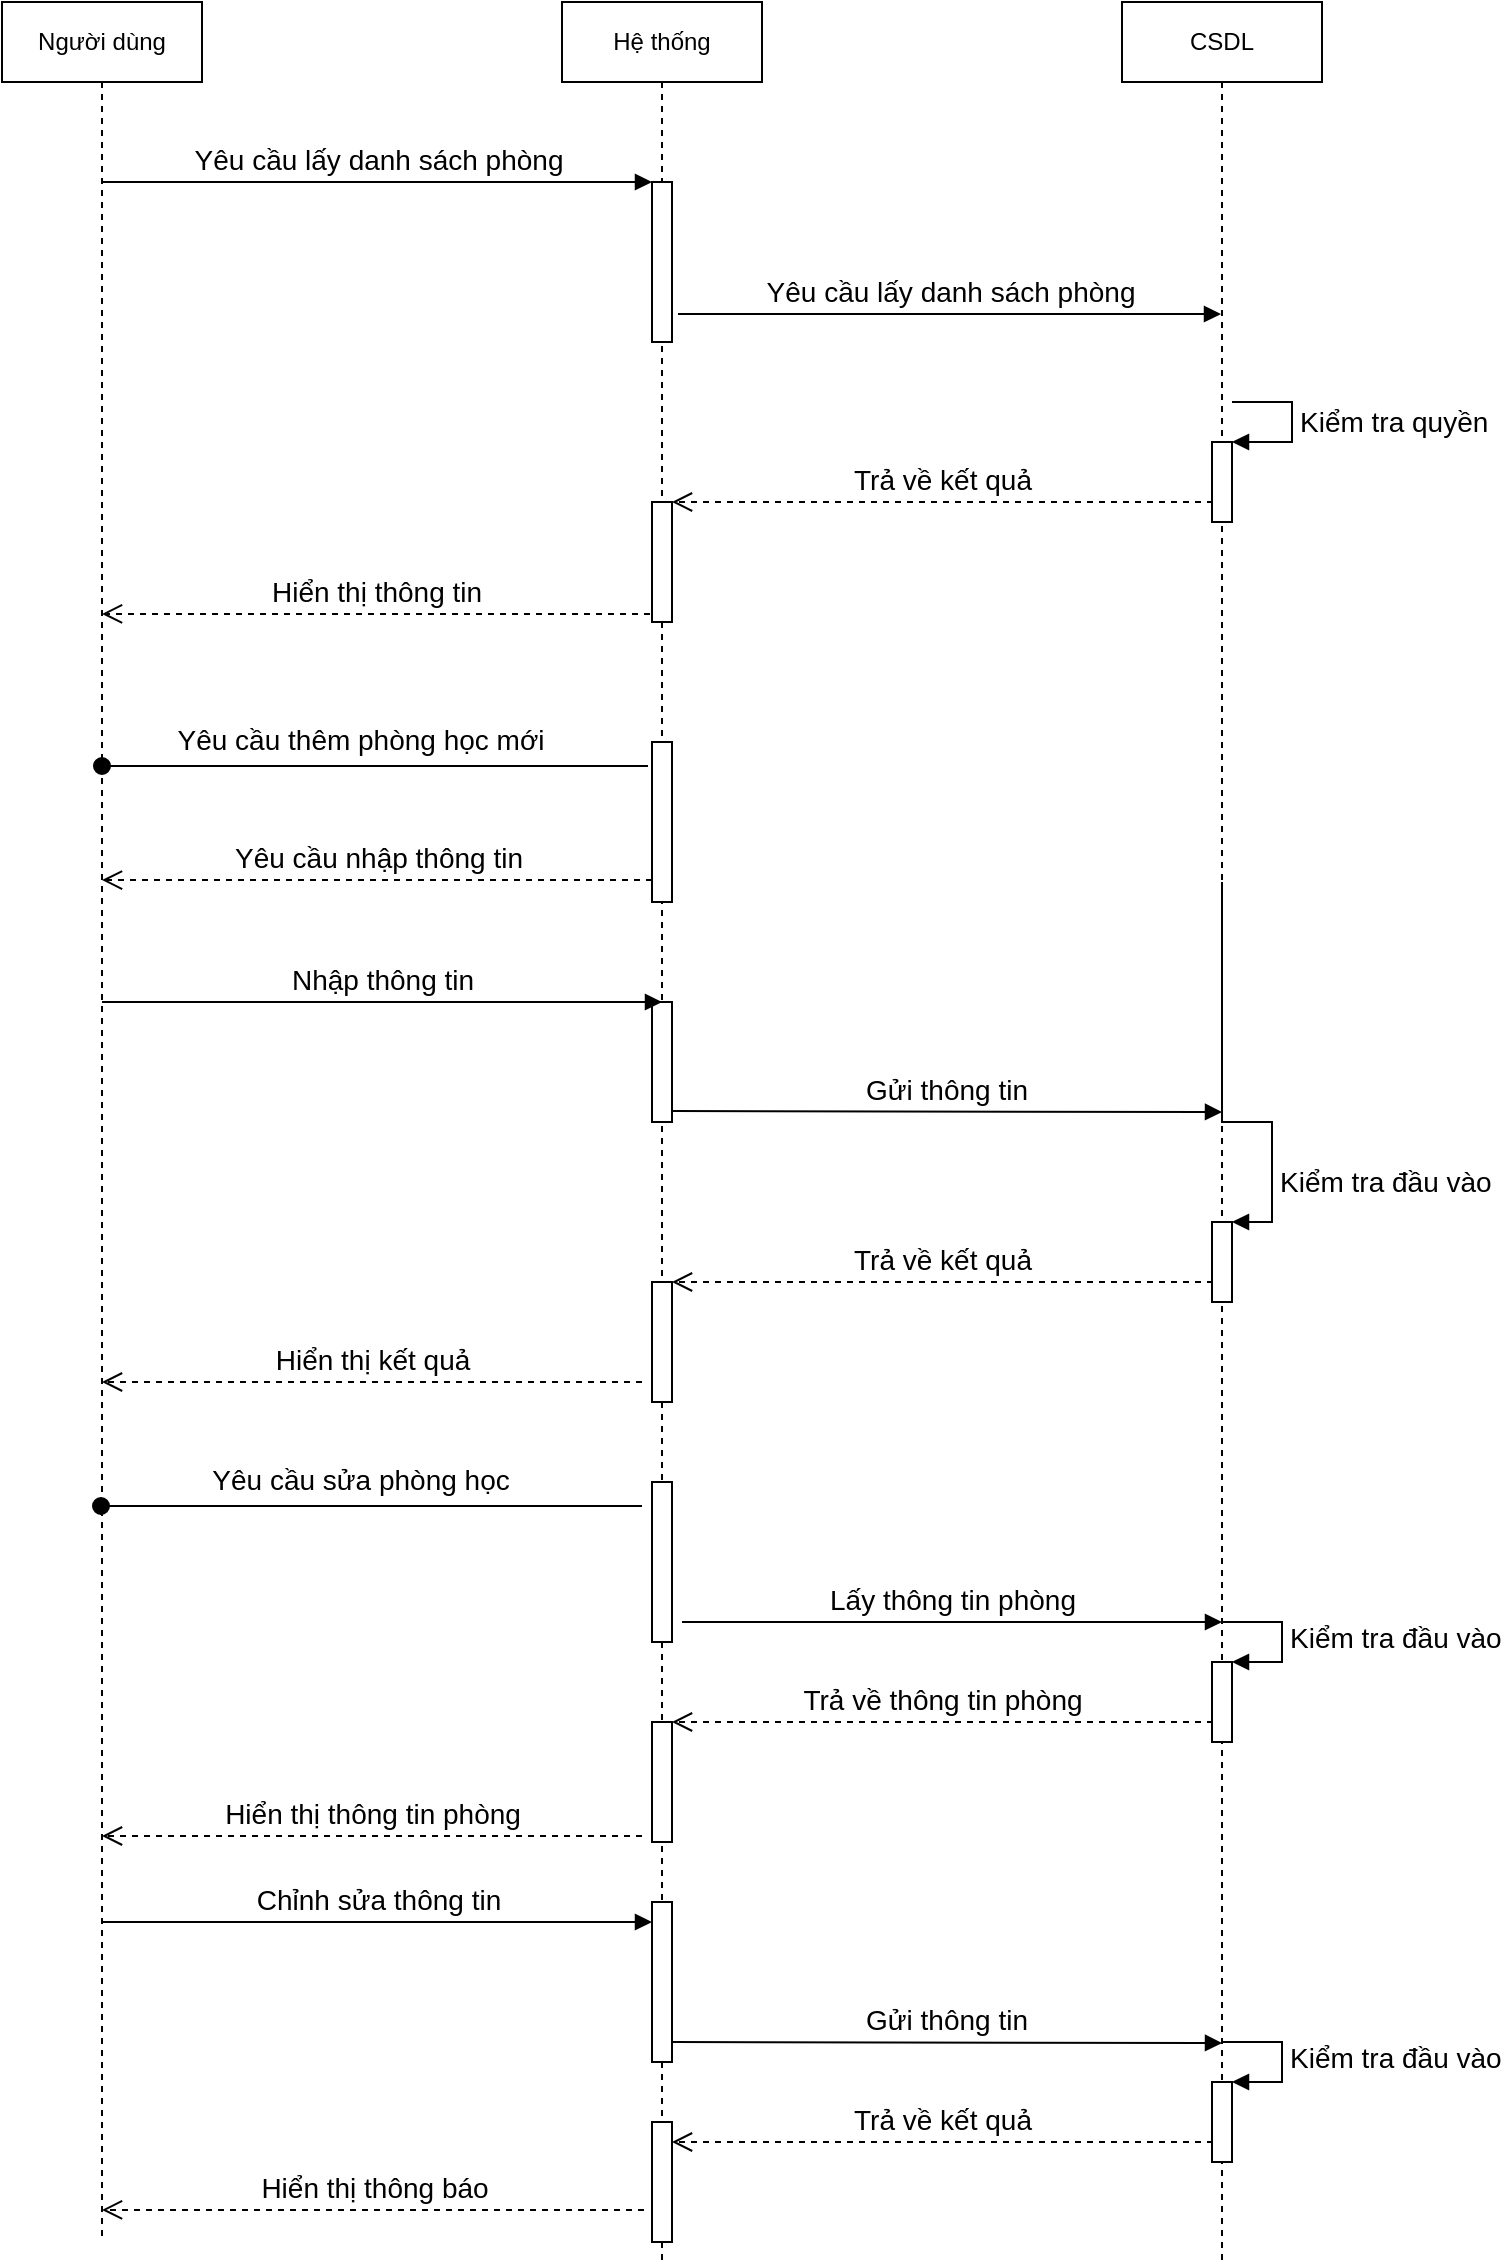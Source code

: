 <mxfile>
    <diagram id="liStfojzWE9td4nvpfq7" name="QL phòng">
        <mxGraphModel dx="1094" dy="828" grid="1" gridSize="10" guides="1" tooltips="1" connect="1" arrows="1" fold="1" page="1" pageScale="1" pageWidth="827" pageHeight="1169" background="#ffffff" math="0" shadow="0">
            <root>
                <mxCell id="8EnIx7DsLvEsZZYO3Ib6-0"/>
                <mxCell id="8EnIx7DsLvEsZZYO3Ib6-1" parent="8EnIx7DsLvEsZZYO3Ib6-0"/>
                <mxCell id="S4_2gJ1HB_vqbaRDwoZ6-0" value="Người dùng" style="shape=umlLifeline;perimeter=lifelinePerimeter;whiteSpace=wrap;html=1;container=1;collapsible=0;recursiveResize=0;outlineConnect=0;fillColor=#FFFFFF;strokeColor=#000000;fontColor=#000000;" vertex="1" parent="8EnIx7DsLvEsZZYO3Ib6-1">
                    <mxGeometry x="40" y="40" width="100" height="1120" as="geometry"/>
                </mxCell>
                <mxCell id="S4_2gJ1HB_vqbaRDwoZ6-1" value="Hệ thống" style="shape=umlLifeline;perimeter=lifelinePerimeter;whiteSpace=wrap;html=1;container=1;collapsible=0;recursiveResize=0;outlineConnect=0;fillColor=#FFFFFF;strokeColor=#000000;fontColor=#000000;" vertex="1" parent="8EnIx7DsLvEsZZYO3Ib6-1">
                    <mxGeometry x="320" y="40" width="100" height="1130" as="geometry"/>
                </mxCell>
                <mxCell id="S4_2gJ1HB_vqbaRDwoZ6-2" value="" style="html=1;points=[];perimeter=orthogonalPerimeter;fontColor=#000000;strokeColor=#000000;fillColor=#FFFFFF;labelBackgroundColor=#FFFFFF;fontSize=14;" vertex="1" parent="S4_2gJ1HB_vqbaRDwoZ6-1">
                    <mxGeometry x="45" y="90" width="10" height="80" as="geometry"/>
                </mxCell>
                <mxCell id="S4_2gJ1HB_vqbaRDwoZ6-3" value="" style="html=1;points=[];perimeter=orthogonalPerimeter;labelBackgroundColor=#FFFFFF;fontSize=14;fontColor=#000000;strokeColor=#000000;fillColor=#FFFFFF;" vertex="1" parent="S4_2gJ1HB_vqbaRDwoZ6-1">
                    <mxGeometry x="45" y="250" width="10" height="60" as="geometry"/>
                </mxCell>
                <mxCell id="S4_2gJ1HB_vqbaRDwoZ6-5" value="" style="html=1;points=[];perimeter=orthogonalPerimeter;labelBackgroundColor=#FFFFFF;fontSize=14;fontColor=#000000;strokeColor=#000000;fillColor=#FFFFFF;" vertex="1" parent="S4_2gJ1HB_vqbaRDwoZ6-1">
                    <mxGeometry x="45" y="500" width="10" height="60" as="geometry"/>
                </mxCell>
                <mxCell id="S4_2gJ1HB_vqbaRDwoZ6-19" value="" style="html=1;points=[];perimeter=orthogonalPerimeter;labelBackgroundColor=#FFFFFF;fontSize=14;fontColor=#000000;strokeColor=#000000;fillColor=#FFFFFF;" vertex="1" parent="S4_2gJ1HB_vqbaRDwoZ6-1">
                    <mxGeometry x="45" y="640" width="10" height="60" as="geometry"/>
                </mxCell>
                <mxCell id="S4_2gJ1HB_vqbaRDwoZ6-35" value="Yêu cầu sửa phòng học" style="html=1;verticalAlign=bottom;startArrow=none;endArrow=block;startSize=8;labelBackgroundColor=#FFFFFF;fontSize=14;fontColor=#000000;strokeColor=#000000;exitX=0.49;exitY=0.363;exitDx=0;exitDy=0;exitPerimeter=0;" edge="1" parent="S4_2gJ1HB_vqbaRDwoZ6-1" source="S4_2gJ1HB_vqbaRDwoZ6-37">
                    <mxGeometry x="1" y="-151" relative="1" as="geometry">
                        <mxPoint x="-15" y="740" as="sourcePoint"/>
                        <mxPoint x="49.5" y="769.04" as="targetPoint"/>
                        <mxPoint x="-150" y="132" as="offset"/>
                    </mxGeometry>
                </mxCell>
                <mxCell id="S4_2gJ1HB_vqbaRDwoZ6-37" value="" style="html=1;points=[];perimeter=orthogonalPerimeter;labelBackgroundColor=#FFFFFF;fontSize=14;fontColor=#000000;strokeColor=#000000;fillColor=#FFFFFF;" vertex="1" parent="S4_2gJ1HB_vqbaRDwoZ6-1">
                    <mxGeometry x="45" y="740" width="10" height="80" as="geometry"/>
                </mxCell>
                <mxCell id="S4_2gJ1HB_vqbaRDwoZ6-38" value="" style="html=1;verticalAlign=bottom;startArrow=oval;endArrow=none;startSize=8;labelBackgroundColor=#FFFFFF;fontSize=14;fontColor=#000000;strokeColor=#000000;" edge="1" parent="S4_2gJ1HB_vqbaRDwoZ6-1">
                    <mxGeometry relative="1" as="geometry">
                        <mxPoint x="-230.5" y="752" as="sourcePoint"/>
                        <mxPoint x="40" y="752" as="targetPoint"/>
                    </mxGeometry>
                </mxCell>
                <mxCell id="S4_2gJ1HB_vqbaRDwoZ6-42" value="" style="html=1;points=[];perimeter=orthogonalPerimeter;labelBackgroundColor=#FFFFFF;fontSize=14;fontColor=#000000;strokeColor=#000000;fillColor=#FFFFFF;" vertex="1" parent="S4_2gJ1HB_vqbaRDwoZ6-1">
                    <mxGeometry x="45" y="860" width="10" height="60" as="geometry"/>
                </mxCell>
                <mxCell id="S4_2gJ1HB_vqbaRDwoZ6-57" value="" style="html=1;points=[];perimeter=orthogonalPerimeter;labelBackgroundColor=#FFFFFF;fontSize=14;fontColor=#000000;strokeColor=#000000;fillColor=#FFFFFF;" vertex="1" parent="S4_2gJ1HB_vqbaRDwoZ6-1">
                    <mxGeometry x="45" y="950" width="10" height="80" as="geometry"/>
                </mxCell>
                <mxCell id="S4_2gJ1HB_vqbaRDwoZ6-64" value="" style="html=1;points=[];perimeter=orthogonalPerimeter;labelBackgroundColor=#FFFFFF;fontSize=14;fontColor=#000000;strokeColor=#000000;fillColor=#FFFFFF;" vertex="1" parent="S4_2gJ1HB_vqbaRDwoZ6-1">
                    <mxGeometry x="45" y="1060" width="10" height="60" as="geometry"/>
                </mxCell>
                <mxCell id="S4_2gJ1HB_vqbaRDwoZ6-6" value="Yêu cầu lấy danh sách phòng" style="html=1;verticalAlign=bottom;endArrow=block;entryX=0;entryY=0;fontColor=#000000;labelBackgroundColor=#FFFFFF;fontSize=14;strokeColor=#000000;" edge="1" parent="8EnIx7DsLvEsZZYO3Ib6-1" source="S4_2gJ1HB_vqbaRDwoZ6-0" target="S4_2gJ1HB_vqbaRDwoZ6-2">
                    <mxGeometry relative="1" as="geometry">
                        <mxPoint x="140" y="130" as="sourcePoint"/>
                    </mxGeometry>
                </mxCell>
                <mxCell id="S4_2gJ1HB_vqbaRDwoZ6-7" value="CSDL" style="shape=umlLifeline;perimeter=lifelinePerimeter;whiteSpace=wrap;html=1;container=1;collapsible=0;recursiveResize=0;outlineConnect=0;fillColor=#FFFFFF;strokeColor=#000000;fontColor=#000000;" vertex="1" parent="8EnIx7DsLvEsZZYO3Ib6-1">
                    <mxGeometry x="600" y="40" width="100" height="1130" as="geometry"/>
                </mxCell>
                <mxCell id="S4_2gJ1HB_vqbaRDwoZ6-8" value="" style="html=1;points=[];perimeter=orthogonalPerimeter;labelBackgroundColor=#FFFFFF;fontSize=14;fontColor=#000000;strokeColor=#000000;fillColor=#FFFFFF;" vertex="1" parent="S4_2gJ1HB_vqbaRDwoZ6-7">
                    <mxGeometry x="45" y="220" width="10" height="40" as="geometry"/>
                </mxCell>
                <mxCell id="S4_2gJ1HB_vqbaRDwoZ6-9" value="Kiểm tra quyền" style="edgeStyle=orthogonalEdgeStyle;html=1;align=left;spacingLeft=2;endArrow=block;rounded=0;entryX=1;entryY=0;labelBackgroundColor=#FFFFFF;fontSize=14;fontColor=#000000;strokeColor=#000000;" edge="1" parent="S4_2gJ1HB_vqbaRDwoZ6-7" target="S4_2gJ1HB_vqbaRDwoZ6-8">
                    <mxGeometry relative="1" as="geometry">
                        <mxPoint x="55" y="200" as="sourcePoint"/>
                        <Array as="points">
                            <mxPoint x="85" y="200"/>
                        </Array>
                    </mxGeometry>
                </mxCell>
                <mxCell id="S4_2gJ1HB_vqbaRDwoZ6-10" value="" style="html=1;points=[];perimeter=orthogonalPerimeter;labelBackgroundColor=#FFFFFF;fontSize=14;fontColor=#000000;strokeColor=#000000;fillColor=#FFFFFF;" vertex="1" parent="S4_2gJ1HB_vqbaRDwoZ6-7">
                    <mxGeometry x="45" y="610" width="10" height="40" as="geometry"/>
                </mxCell>
                <mxCell id="S4_2gJ1HB_vqbaRDwoZ6-11" value="Kiểm tra đầu vào" style="edgeStyle=orthogonalEdgeStyle;html=1;align=left;spacingLeft=2;endArrow=block;rounded=0;entryX=1;entryY=0;labelBackgroundColor=#FFFFFF;fontSize=14;fontColor=#000000;strokeColor=#000000;" edge="1" parent="S4_2gJ1HB_vqbaRDwoZ6-7" target="S4_2gJ1HB_vqbaRDwoZ6-10">
                    <mxGeometry x="0.628" relative="1" as="geometry">
                        <mxPoint x="50" y="440" as="sourcePoint"/>
                        <Array as="points">
                            <mxPoint x="50" y="560"/>
                            <mxPoint x="75" y="560"/>
                            <mxPoint x="75" y="610"/>
                        </Array>
                        <mxPoint as="offset"/>
                    </mxGeometry>
                </mxCell>
                <mxCell id="S4_2gJ1HB_vqbaRDwoZ6-40" value="" style="html=1;points=[];perimeter=orthogonalPerimeter;labelBackgroundColor=#FFFFFF;fontSize=14;fontColor=#000000;strokeColor=#000000;fillColor=#FFFFFF;" vertex="1" parent="S4_2gJ1HB_vqbaRDwoZ6-7">
                    <mxGeometry x="45" y="830" width="10" height="40" as="geometry"/>
                </mxCell>
                <mxCell id="S4_2gJ1HB_vqbaRDwoZ6-41" value="Kiểm tra đầu vào" style="edgeStyle=orthogonalEdgeStyle;html=1;align=left;spacingLeft=2;endArrow=block;rounded=0;entryX=1;entryY=0;labelBackgroundColor=#FFFFFF;fontSize=14;fontColor=#000000;strokeColor=#000000;" edge="1" target="S4_2gJ1HB_vqbaRDwoZ6-40" parent="S4_2gJ1HB_vqbaRDwoZ6-7">
                    <mxGeometry relative="1" as="geometry">
                        <mxPoint x="50" y="810" as="sourcePoint"/>
                        <Array as="points">
                            <mxPoint x="80" y="810"/>
                        </Array>
                    </mxGeometry>
                </mxCell>
                <mxCell id="S4_2gJ1HB_vqbaRDwoZ6-62" value="" style="html=1;points=[];perimeter=orthogonalPerimeter;labelBackgroundColor=#FFFFFF;fontSize=14;fontColor=#000000;strokeColor=#000000;fillColor=#FFFFFF;" vertex="1" parent="S4_2gJ1HB_vqbaRDwoZ6-7">
                    <mxGeometry x="45" y="1040" width="10" height="40" as="geometry"/>
                </mxCell>
                <mxCell id="S4_2gJ1HB_vqbaRDwoZ6-63" value="Kiểm tra đầu vào" style="edgeStyle=orthogonalEdgeStyle;html=1;align=left;spacingLeft=2;endArrow=block;rounded=0;entryX=1;entryY=0;labelBackgroundColor=#FFFFFF;fontSize=14;fontColor=#000000;strokeColor=#000000;" edge="1" target="S4_2gJ1HB_vqbaRDwoZ6-62" parent="S4_2gJ1HB_vqbaRDwoZ6-7">
                    <mxGeometry relative="1" as="geometry">
                        <mxPoint x="50" y="1020" as="sourcePoint"/>
                        <Array as="points">
                            <mxPoint x="80" y="1020"/>
                        </Array>
                    </mxGeometry>
                </mxCell>
                <mxCell id="S4_2gJ1HB_vqbaRDwoZ6-12" value="Yêu cầu lấy danh sách phòng" style="html=1;verticalAlign=bottom;endArrow=block;fontColor=#000000;labelBackgroundColor=#FFFFFF;fontSize=14;strokeColor=#000000;exitX=1.3;exitY=0.825;exitDx=0;exitDy=0;exitPerimeter=0;" edge="1" parent="8EnIx7DsLvEsZZYO3Ib6-1" source="S4_2gJ1HB_vqbaRDwoZ6-2" target="S4_2gJ1HB_vqbaRDwoZ6-7">
                    <mxGeometry relative="1" as="geometry">
                        <mxPoint x="380" y="200.0" as="sourcePoint"/>
                        <mxPoint x="650" y="200" as="targetPoint"/>
                    </mxGeometry>
                </mxCell>
                <mxCell id="S4_2gJ1HB_vqbaRDwoZ6-14" value="Hiển thị thông tin" style="html=1;verticalAlign=bottom;endArrow=open;dashed=1;endSize=8;exitX=-0.1;exitY=0.933;labelBackgroundColor=#FFFFFF;fontSize=14;fontColor=#000000;strokeColor=#000000;exitDx=0;exitDy=0;exitPerimeter=0;" edge="1" parent="8EnIx7DsLvEsZZYO3Ib6-1" source="S4_2gJ1HB_vqbaRDwoZ6-3" target="S4_2gJ1HB_vqbaRDwoZ6-0">
                    <mxGeometry relative="1" as="geometry">
                        <mxPoint x="435" y="347" as="targetPoint"/>
                    </mxGeometry>
                </mxCell>
                <mxCell id="S4_2gJ1HB_vqbaRDwoZ6-15" value="Yêu cầu thêm phòng học mới" style="html=1;verticalAlign=bottom;startArrow=none;endArrow=block;startSize=8;labelBackgroundColor=#FFFFFF;fontSize=14;fontColor=#000000;strokeColor=#000000;exitX=0.49;exitY=0.363;exitDx=0;exitDy=0;exitPerimeter=0;" edge="1" parent="8EnIx7DsLvEsZZYO3Ib6-1" source="S4_2gJ1HB_vqbaRDwoZ6-4" target="S4_2gJ1HB_vqbaRDwoZ6-1">
                    <mxGeometry x="1" y="-151" relative="1" as="geometry">
                        <mxPoint x="305" y="410" as="sourcePoint"/>
                        <mxPoint x="-150" y="132" as="offset"/>
                    </mxGeometry>
                </mxCell>
                <mxCell id="S4_2gJ1HB_vqbaRDwoZ6-16" value="Yêu cầu nhập thông tin" style="html=1;verticalAlign=bottom;endArrow=open;dashed=1;endSize=8;labelBackgroundColor=#FFFFFF;fontSize=14;fontColor=#000000;strokeColor=#000000;exitX=0;exitY=0.863;exitDx=0;exitDy=0;exitPerimeter=0;" edge="1" parent="8EnIx7DsLvEsZZYO3Ib6-1" source="S4_2gJ1HB_vqbaRDwoZ6-4" target="S4_2gJ1HB_vqbaRDwoZ6-0">
                    <mxGeometry relative="1" as="geometry">
                        <mxPoint x="360" y="510" as="sourcePoint"/>
                        <mxPoint x="270" y="420" as="targetPoint"/>
                    </mxGeometry>
                </mxCell>
                <mxCell id="S4_2gJ1HB_vqbaRDwoZ6-17" value="Nhập thông tin" style="html=1;verticalAlign=bottom;endArrow=block;labelBackgroundColor=#FFFFFF;fontSize=14;fontColor=#000000;strokeColor=#000000;" edge="1" parent="8EnIx7DsLvEsZZYO3Ib6-1" source="S4_2gJ1HB_vqbaRDwoZ6-0">
                    <mxGeometry relative="1" as="geometry">
                        <mxPoint x="435" y="540" as="sourcePoint"/>
                        <mxPoint x="370" y="540" as="targetPoint"/>
                    </mxGeometry>
                </mxCell>
                <mxCell id="S4_2gJ1HB_vqbaRDwoZ6-21" value="Hiển thị kết quả" style="html=1;verticalAlign=bottom;endArrow=open;dashed=1;endSize=8;labelBackgroundColor=#FFFFFF;fontSize=14;fontColor=#000000;strokeColor=#000000;" edge="1" parent="8EnIx7DsLvEsZZYO3Ib6-1" target="S4_2gJ1HB_vqbaRDwoZ6-0">
                    <mxGeometry relative="1" as="geometry">
                        <mxPoint x="435" y="737" as="targetPoint"/>
                        <mxPoint x="360" y="730" as="sourcePoint"/>
                    </mxGeometry>
                </mxCell>
                <mxCell id="S4_2gJ1HB_vqbaRDwoZ6-4" value="" style="html=1;points=[];perimeter=orthogonalPerimeter;labelBackgroundColor=#FFFFFF;fontSize=14;fontColor=#000000;strokeColor=#000000;fillColor=#FFFFFF;" vertex="1" parent="8EnIx7DsLvEsZZYO3Ib6-1">
                    <mxGeometry x="365" y="410" width="10" height="80" as="geometry"/>
                </mxCell>
                <mxCell id="S4_2gJ1HB_vqbaRDwoZ6-22" value="" style="html=1;verticalAlign=bottom;startArrow=oval;endArrow=none;startSize=8;labelBackgroundColor=#FFFFFF;fontSize=14;fontColor=#000000;strokeColor=#000000;entryX=-0.2;entryY=0.15;entryDx=0;entryDy=0;entryPerimeter=0;" edge="1" parent="8EnIx7DsLvEsZZYO3Ib6-1" source="S4_2gJ1HB_vqbaRDwoZ6-0" target="S4_2gJ1HB_vqbaRDwoZ6-4">
                    <mxGeometry relative="1" as="geometry">
                        <mxPoint x="89" y="446.56" as="sourcePoint"/>
                        <mxPoint x="369.5" y="446.56" as="targetPoint"/>
                    </mxGeometry>
                </mxCell>
                <mxCell id="S4_2gJ1HB_vqbaRDwoZ6-44" value="Hiển thị thông tin phòng" style="html=1;verticalAlign=bottom;endArrow=open;dashed=1;endSize=8;labelBackgroundColor=#FFFFFF;fontSize=14;fontColor=#000000;strokeColor=#000000;" edge="1" parent="8EnIx7DsLvEsZZYO3Ib6-1" target="S4_2gJ1HB_vqbaRDwoZ6-0">
                    <mxGeometry relative="1" as="geometry">
                        <mxPoint x="435" y="977" as="targetPoint"/>
                        <mxPoint x="360" y="957" as="sourcePoint"/>
                    </mxGeometry>
                </mxCell>
                <mxCell id="S4_2gJ1HB_vqbaRDwoZ6-47" value="Chỉnh sửa thông tin" style="html=1;verticalAlign=bottom;endArrow=block;labelBackgroundColor=#FFFFFF;fontSize=14;fontColor=#000000;strokeColor=#000000;" edge="1" parent="8EnIx7DsLvEsZZYO3Ib6-1">
                    <mxGeometry relative="1" as="geometry">
                        <mxPoint x="90" y="1000" as="sourcePoint"/>
                        <mxPoint x="365" y="1000" as="targetPoint"/>
                    </mxGeometry>
                </mxCell>
                <mxCell id="S4_2gJ1HB_vqbaRDwoZ6-51" value="Gửi thông tin" style="html=1;verticalAlign=bottom;endArrow=block;labelBackgroundColor=#FFFFFF;fontSize=14;fontColor=#000000;strokeColor=#000000;" edge="1" parent="8EnIx7DsLvEsZZYO3Ib6-1">
                    <mxGeometry relative="1" as="geometry">
                        <mxPoint x="375" y="594.5" as="sourcePoint"/>
                        <mxPoint x="650" y="595" as="targetPoint"/>
                    </mxGeometry>
                </mxCell>
                <mxCell id="S4_2gJ1HB_vqbaRDwoZ6-52" value="Trả về kết quả" style="html=1;verticalAlign=bottom;endArrow=open;dashed=1;endSize=8;labelBackgroundColor=#FFFFFF;fontSize=14;fontColor=#000000;strokeColor=#000000;" edge="1" parent="8EnIx7DsLvEsZZYO3Ib6-1">
                    <mxGeometry relative="1" as="geometry">
                        <mxPoint x="375" y="680" as="targetPoint"/>
                        <mxPoint x="645.5" y="680" as="sourcePoint"/>
                    </mxGeometry>
                </mxCell>
                <mxCell id="S4_2gJ1HB_vqbaRDwoZ6-53" value="Trả về kết quả" style="html=1;verticalAlign=bottom;endArrow=open;dashed=1;endSize=8;labelBackgroundColor=#FFFFFF;fontSize=14;fontColor=#000000;strokeColor=#000000;" edge="1" parent="8EnIx7DsLvEsZZYO3Ib6-1">
                    <mxGeometry relative="1" as="geometry">
                        <mxPoint x="375" y="290" as="targetPoint"/>
                        <mxPoint x="645.5" y="290" as="sourcePoint"/>
                    </mxGeometry>
                </mxCell>
                <mxCell id="S4_2gJ1HB_vqbaRDwoZ6-54" value="Trả về thông tin phòng" style="html=1;verticalAlign=bottom;endArrow=open;dashed=1;endSize=8;labelBackgroundColor=#FFFFFF;fontSize=14;fontColor=#000000;strokeColor=#000000;" edge="1" parent="8EnIx7DsLvEsZZYO3Ib6-1">
                    <mxGeometry relative="1" as="geometry">
                        <mxPoint x="375" y="900" as="targetPoint"/>
                        <mxPoint x="645.5" y="900" as="sourcePoint"/>
                        <Array as="points">
                            <mxPoint x="570" y="900"/>
                            <mxPoint x="510" y="900"/>
                        </Array>
                    </mxGeometry>
                </mxCell>
                <mxCell id="S4_2gJ1HB_vqbaRDwoZ6-55" value="Lấy thông tin phòng" style="html=1;verticalAlign=bottom;endArrow=block;labelBackgroundColor=#FFFFFF;fontSize=14;fontColor=#000000;strokeColor=#000000;" edge="1" parent="8EnIx7DsLvEsZZYO3Ib6-1">
                    <mxGeometry relative="1" as="geometry">
                        <mxPoint x="380" y="850" as="sourcePoint"/>
                        <mxPoint x="650" y="850" as="targetPoint"/>
                    </mxGeometry>
                </mxCell>
                <mxCell id="S4_2gJ1HB_vqbaRDwoZ6-61" value="Gửi thông tin" style="html=1;verticalAlign=bottom;endArrow=block;labelBackgroundColor=#FFFFFF;fontSize=14;fontColor=#000000;strokeColor=#000000;" edge="1" parent="8EnIx7DsLvEsZZYO3Ib6-1">
                    <mxGeometry relative="1" as="geometry">
                        <mxPoint x="375" y="1060" as="sourcePoint"/>
                        <mxPoint x="650" y="1060.5" as="targetPoint"/>
                    </mxGeometry>
                </mxCell>
                <mxCell id="S4_2gJ1HB_vqbaRDwoZ6-67" value="Trả về kết quả" style="html=1;verticalAlign=bottom;endArrow=open;dashed=1;endSize=8;labelBackgroundColor=#FFFFFF;fontSize=14;fontColor=#000000;strokeColor=#000000;" edge="1" parent="8EnIx7DsLvEsZZYO3Ib6-1">
                    <mxGeometry relative="1" as="geometry">
                        <mxPoint x="375" y="1110" as="targetPoint"/>
                        <mxPoint x="645.5" y="1110" as="sourcePoint"/>
                    </mxGeometry>
                </mxCell>
                <mxCell id="S4_2gJ1HB_vqbaRDwoZ6-66" value="Hiển thị thông báo" style="html=1;verticalAlign=bottom;endArrow=open;dashed=1;endSize=8;exitX=-0.4;exitY=0.733;labelBackgroundColor=#FFFFFF;fontSize=14;fontColor=#000000;strokeColor=#000000;exitDx=0;exitDy=0;exitPerimeter=0;" edge="1" source="S4_2gJ1HB_vqbaRDwoZ6-64" parent="8EnIx7DsLvEsZZYO3Ib6-1" target="S4_2gJ1HB_vqbaRDwoZ6-0">
                    <mxGeometry relative="1" as="geometry">
                        <mxPoint x="435" y="1157" as="targetPoint"/>
                    </mxGeometry>
                </mxCell>
            </root>
        </mxGraphModel>
    </diagram>
    <diagram id="JySpMGsrnT-vwRz_i8CO" name="Thuê phòng">
        <mxGraphModel dx="1094" dy="828" grid="1" gridSize="10" guides="1" tooltips="1" connect="1" arrows="1" fold="1" page="1" pageScale="1" pageWidth="827" pageHeight="1169" background="#ffffff" math="0" shadow="0">
            <root>
                <mxCell id="gnT-UP376ze5E57t5Nuv-0"/>
                <mxCell id="gnT-UP376ze5E57t5Nuv-1" parent="gnT-UP376ze5E57t5Nuv-0"/>
                <mxCell id="gnT-UP376ze5E57t5Nuv-2" value="Người dùng" style="shape=umlLifeline;perimeter=lifelinePerimeter;whiteSpace=wrap;html=1;container=1;collapsible=0;recursiveResize=0;outlineConnect=0;fillColor=#FFFFFF;strokeColor=#000000;fontColor=#000000;" vertex="1" parent="gnT-UP376ze5E57t5Nuv-1">
                    <mxGeometry x="40" y="40" width="100" height="600" as="geometry"/>
                </mxCell>
                <mxCell id="gnT-UP376ze5E57t5Nuv-3" value="Hệ thống" style="shape=umlLifeline;perimeter=lifelinePerimeter;whiteSpace=wrap;html=1;container=1;collapsible=0;recursiveResize=0;outlineConnect=0;fillColor=#FFFFFF;strokeColor=#000000;fontColor=#000000;" vertex="1" parent="gnT-UP376ze5E57t5Nuv-1">
                    <mxGeometry x="320" y="40" width="100" height="600" as="geometry"/>
                </mxCell>
                <mxCell id="gnT-UP376ze5E57t5Nuv-4" value="" style="html=1;points=[];perimeter=orthogonalPerimeter;fontColor=#000000;strokeColor=#000000;fillColor=#FFFFFF;labelBackgroundColor=#FFFFFF;fontSize=14;" vertex="1" parent="gnT-UP376ze5E57t5Nuv-3">
                    <mxGeometry x="45" y="90" width="10" height="80" as="geometry"/>
                </mxCell>
                <mxCell id="gnT-UP376ze5E57t5Nuv-5" value="" style="html=1;points=[];perimeter=orthogonalPerimeter;labelBackgroundColor=#FFFFFF;fontSize=14;fontColor=#000000;strokeColor=#000000;fillColor=#FFFFFF;" vertex="1" parent="gnT-UP376ze5E57t5Nuv-3">
                    <mxGeometry x="45" y="250" width="10" height="60" as="geometry"/>
                </mxCell>
                <mxCell id="gnT-UP376ze5E57t5Nuv-6" value="" style="html=1;points=[];perimeter=orthogonalPerimeter;labelBackgroundColor=#FFFFFF;fontSize=14;fontColor=#000000;strokeColor=#000000;fillColor=#FFFFFF;" vertex="1" parent="gnT-UP376ze5E57t5Nuv-3">
                    <mxGeometry x="45" y="370" width="10" height="80" as="geometry"/>
                </mxCell>
                <mxCell id="gnT-UP376ze5E57t5Nuv-7" value="" style="html=1;points=[];perimeter=orthogonalPerimeter;labelBackgroundColor=#FFFFFF;fontSize=14;fontColor=#000000;strokeColor=#000000;fillColor=#FFFFFF;" vertex="1" parent="gnT-UP376ze5E57t5Nuv-3">
                    <mxGeometry x="45" y="500" width="10" height="60" as="geometry"/>
                </mxCell>
                <mxCell id="gnT-UP376ze5E57t5Nuv-8" value="Yêu cầu lấy thông tin trong ngày của phòng" style="html=1;verticalAlign=bottom;endArrow=block;entryX=0;entryY=0;fontColor=#000000;labelBackgroundColor=#FFFFFF;fontSize=14;strokeColor=#000000;" edge="1" parent="gnT-UP376ze5E57t5Nuv-1" source="gnT-UP376ze5E57t5Nuv-2" target="gnT-UP376ze5E57t5Nuv-4">
                    <mxGeometry relative="1" as="geometry">
                        <mxPoint x="140" y="130" as="sourcePoint"/>
                    </mxGeometry>
                </mxCell>
                <mxCell id="gnT-UP376ze5E57t5Nuv-9" value="CSDL" style="shape=umlLifeline;perimeter=lifelinePerimeter;whiteSpace=wrap;html=1;container=1;collapsible=0;recursiveResize=0;outlineConnect=0;fillColor=#FFFFFF;strokeColor=#000000;fontColor=#000000;" vertex="1" parent="gnT-UP376ze5E57t5Nuv-1">
                    <mxGeometry x="600" y="40" width="100" height="600" as="geometry"/>
                </mxCell>
                <mxCell id="gnT-UP376ze5E57t5Nuv-10" value="" style="html=1;points=[];perimeter=orthogonalPerimeter;labelBackgroundColor=#FFFFFF;fontSize=14;fontColor=#000000;strokeColor=#000000;fillColor=#FFFFFF;" vertex="1" parent="gnT-UP376ze5E57t5Nuv-9">
                    <mxGeometry x="45" y="220" width="10" height="40" as="geometry"/>
                </mxCell>
                <mxCell id="gnT-UP376ze5E57t5Nuv-11" value="Kiểm tra quyền" style="edgeStyle=orthogonalEdgeStyle;html=1;align=left;spacingLeft=2;endArrow=block;rounded=0;entryX=1;entryY=0;labelBackgroundColor=#FFFFFF;fontSize=14;fontColor=#000000;strokeColor=#000000;" edge="1" parent="gnT-UP376ze5E57t5Nuv-9" target="gnT-UP376ze5E57t5Nuv-10">
                    <mxGeometry relative="1" as="geometry">
                        <mxPoint x="55" y="200" as="sourcePoint"/>
                        <Array as="points">
                            <mxPoint x="85" y="200"/>
                        </Array>
                    </mxGeometry>
                </mxCell>
                <mxCell id="gnT-UP376ze5E57t5Nuv-12" value="" style="html=1;points=[];perimeter=orthogonalPerimeter;labelBackgroundColor=#FFFFFF;fontSize=14;fontColor=#000000;strokeColor=#000000;fillColor=#FFFFFF;" vertex="1" parent="gnT-UP376ze5E57t5Nuv-9">
                    <mxGeometry x="45" y="470" width="10" height="40" as="geometry"/>
                </mxCell>
                <mxCell id="gnT-UP376ze5E57t5Nuv-13" value="Kiểm tra đầu vào" style="edgeStyle=orthogonalEdgeStyle;html=1;align=left;spacingLeft=2;endArrow=block;rounded=0;entryX=1;entryY=0;labelBackgroundColor=#FFFFFF;fontSize=14;fontColor=#000000;strokeColor=#000000;" edge="1" parent="gnT-UP376ze5E57t5Nuv-9" target="gnT-UP376ze5E57t5Nuv-12">
                    <mxGeometry relative="1" as="geometry">
                        <mxPoint x="45" y="440" as="sourcePoint"/>
                        <Array as="points">
                            <mxPoint x="75" y="440"/>
                        </Array>
                    </mxGeometry>
                </mxCell>
                <mxCell id="gnT-UP376ze5E57t5Nuv-14" value="Yêu cầu lấy thông tin trong ngày của phòng" style="html=1;verticalAlign=bottom;endArrow=block;fontColor=#000000;labelBackgroundColor=#FFFFFF;fontSize=14;strokeColor=#000000;exitX=1.3;exitY=0.825;exitDx=0;exitDy=0;exitPerimeter=0;" edge="1" parent="gnT-UP376ze5E57t5Nuv-1" source="gnT-UP376ze5E57t5Nuv-4" target="gnT-UP376ze5E57t5Nuv-9">
                    <mxGeometry relative="1" as="geometry">
                        <mxPoint x="380" y="200.0" as="sourcePoint"/>
                        <mxPoint x="650" y="200" as="targetPoint"/>
                    </mxGeometry>
                </mxCell>
                <mxCell id="gnT-UP376ze5E57t5Nuv-15" value="Trả về kết quả" style="html=1;verticalAlign=bottom;endArrow=block;entryX=1;entryY=0;labelBackgroundColor=#FFFFFF;fontSize=14;fontColor=#000000;strokeColor=#000000;exitX=0.5;exitY=0.75;exitDx=0;exitDy=0;exitPerimeter=0;" edge="1" parent="gnT-UP376ze5E57t5Nuv-1" source="gnT-UP376ze5E57t5Nuv-10" target="gnT-UP376ze5E57t5Nuv-5">
                    <mxGeometry relative="1" as="geometry">
                        <mxPoint x="640" y="290" as="sourcePoint"/>
                    </mxGeometry>
                </mxCell>
                <mxCell id="gnT-UP376ze5E57t5Nuv-16" value="Hiển thị thông tin" style="html=1;verticalAlign=bottom;endArrow=open;dashed=1;endSize=8;exitX=-0.1;exitY=0.933;labelBackgroundColor=#FFFFFF;fontSize=14;fontColor=#000000;strokeColor=#000000;exitDx=0;exitDy=0;exitPerimeter=0;" edge="1" parent="gnT-UP376ze5E57t5Nuv-1" source="gnT-UP376ze5E57t5Nuv-5" target="gnT-UP376ze5E57t5Nuv-2">
                    <mxGeometry relative="1" as="geometry">
                        <mxPoint x="435" y="347" as="targetPoint"/>
                    </mxGeometry>
                </mxCell>
                <mxCell id="gnT-UP376ze5E57t5Nuv-17" value="Yêu cầu đăng ký thuê phòng" style="html=1;verticalAlign=bottom;startArrow=oval;endArrow=block;startSize=8;labelBackgroundColor=#FFFFFF;fontSize=14;fontColor=#000000;strokeColor=#000000;" edge="1" parent="gnT-UP376ze5E57t5Nuv-1" source="gnT-UP376ze5E57t5Nuv-2" target="gnT-UP376ze5E57t5Nuv-6">
                    <mxGeometry relative="1" as="geometry">
                        <mxPoint x="305" y="410" as="sourcePoint"/>
                    </mxGeometry>
                </mxCell>
                <mxCell id="gnT-UP376ze5E57t5Nuv-18" value="Yêu cầu đăng ký thuê phòng" style="html=1;verticalAlign=bottom;endArrow=open;dashed=1;endSize=8;labelBackgroundColor=#FFFFFF;fontSize=14;fontColor=#000000;strokeColor=#000000;exitX=1;exitY=0.875;exitDx=0;exitDy=0;exitPerimeter=0;" edge="1" parent="gnT-UP376ze5E57t5Nuv-1" source="gnT-UP376ze5E57t5Nuv-6" target="gnT-UP376ze5E57t5Nuv-9">
                    <mxGeometry relative="1" as="geometry">
                        <mxPoint x="350" y="420" as="sourcePoint"/>
                        <mxPoint x="270" y="420" as="targetPoint"/>
                    </mxGeometry>
                </mxCell>
                <mxCell id="gnT-UP376ze5E57t5Nuv-19" value="Trả về kết quả" style="html=1;verticalAlign=bottom;endArrow=block;entryX=1;entryY=0;labelBackgroundColor=#FFFFFF;fontSize=14;fontColor=#000000;strokeColor=#000000;" edge="1" parent="gnT-UP376ze5E57t5Nuv-1" source="gnT-UP376ze5E57t5Nuv-9" target="gnT-UP376ze5E57t5Nuv-7">
                    <mxGeometry relative="1" as="geometry">
                        <mxPoint x="435" y="540" as="sourcePoint"/>
                    </mxGeometry>
                </mxCell>
                <mxCell id="gnT-UP376ze5E57t5Nuv-20" value="Hiển thị kết quả" style="html=1;verticalAlign=bottom;endArrow=open;dashed=1;endSize=8;exitX=-0.3;exitY=0.933;labelBackgroundColor=#FFFFFF;fontSize=14;fontColor=#000000;strokeColor=#000000;exitDx=0;exitDy=0;exitPerimeter=0;" edge="1" parent="gnT-UP376ze5E57t5Nuv-1" source="gnT-UP376ze5E57t5Nuv-7" target="gnT-UP376ze5E57t5Nuv-2">
                    <mxGeometry relative="1" as="geometry">
                        <mxPoint x="435" y="597" as="targetPoint"/>
                    </mxGeometry>
                </mxCell>
            </root>
        </mxGraphModel>
    </diagram>
    <diagram id="yhXJiHGbsHNTCyqpc2lS" name="Xóa phòng thuê">
        <mxGraphModel dx="1094" dy="828" grid="1" gridSize="10" guides="1" tooltips="1" connect="1" arrows="1" fold="1" page="1" pageScale="1" pageWidth="827" pageHeight="1169" background="#ffffff" math="0" shadow="0">
            <root>
                <mxCell id="BgU5aymV8FaFYLg0zrvi-0"/>
                <mxCell id="BgU5aymV8FaFYLg0zrvi-1" parent="BgU5aymV8FaFYLg0zrvi-0"/>
                <mxCell id="BgU5aymV8FaFYLg0zrvi-3" value="Người dùng" style="shape=umlLifeline;perimeter=lifelinePerimeter;whiteSpace=wrap;html=1;container=1;collapsible=0;recursiveResize=0;outlineConnect=0;fillColor=#FFFFFF;strokeColor=#000000;fontColor=#000000;" vertex="1" parent="BgU5aymV8FaFYLg0zrvi-1">
                    <mxGeometry x="40" y="40" width="100" height="600" as="geometry"/>
                </mxCell>
                <mxCell id="BgU5aymV8FaFYLg0zrvi-4" value="Hệ thống" style="shape=umlLifeline;perimeter=lifelinePerimeter;whiteSpace=wrap;html=1;container=1;collapsible=0;recursiveResize=0;outlineConnect=0;fillColor=#FFFFFF;strokeColor=#000000;fontColor=#000000;" vertex="1" parent="BgU5aymV8FaFYLg0zrvi-1">
                    <mxGeometry x="320" y="40" width="100" height="600" as="geometry"/>
                </mxCell>
                <mxCell id="BgU5aymV8FaFYLg0zrvi-5" value="" style="html=1;points=[];perimeter=orthogonalPerimeter;fontColor=#000000;strokeColor=#000000;fillColor=#FFFFFF;labelBackgroundColor=#FFFFFF;fontSize=14;" vertex="1" parent="BgU5aymV8FaFYLg0zrvi-4">
                    <mxGeometry x="45" y="90" width="10" height="80" as="geometry"/>
                </mxCell>
                <mxCell id="BgU5aymV8FaFYLg0zrvi-15" value="" style="html=1;points=[];perimeter=orthogonalPerimeter;labelBackgroundColor=#FFFFFF;fontSize=14;fontColor=#000000;strokeColor=#000000;fillColor=#FFFFFF;" vertex="1" parent="BgU5aymV8FaFYLg0zrvi-4">
                    <mxGeometry x="45" y="250" width="10" height="60" as="geometry"/>
                </mxCell>
                <mxCell id="BgU5aymV8FaFYLg0zrvi-18" value="" style="html=1;points=[];perimeter=orthogonalPerimeter;labelBackgroundColor=#FFFFFF;fontSize=14;fontColor=#000000;strokeColor=#000000;fillColor=#FFFFFF;" vertex="1" parent="BgU5aymV8FaFYLg0zrvi-4">
                    <mxGeometry x="45" y="370" width="10" height="80" as="geometry"/>
                </mxCell>
                <mxCell id="BgU5aymV8FaFYLg0zrvi-23" value="" style="html=1;points=[];perimeter=orthogonalPerimeter;labelBackgroundColor=#FFFFFF;fontSize=14;fontColor=#000000;strokeColor=#000000;fillColor=#FFFFFF;" vertex="1" parent="BgU5aymV8FaFYLg0zrvi-4">
                    <mxGeometry x="45" y="500" width="10" height="60" as="geometry"/>
                </mxCell>
                <mxCell id="BgU5aymV8FaFYLg0zrvi-6" value="Yêu cầu lấy danh sách phòng học đã thuê" style="html=1;verticalAlign=bottom;endArrow=block;entryX=0;entryY=0;fontColor=#000000;labelBackgroundColor=#FFFFFF;fontSize=14;strokeColor=#000000;" edge="1" target="BgU5aymV8FaFYLg0zrvi-5" parent="BgU5aymV8FaFYLg0zrvi-1" source="BgU5aymV8FaFYLg0zrvi-3">
                    <mxGeometry relative="1" as="geometry">
                        <mxPoint x="140" y="130" as="sourcePoint"/>
                    </mxGeometry>
                </mxCell>
                <mxCell id="BgU5aymV8FaFYLg0zrvi-8" value="CSDL" style="shape=umlLifeline;perimeter=lifelinePerimeter;whiteSpace=wrap;html=1;container=1;collapsible=0;recursiveResize=0;outlineConnect=0;fillColor=#FFFFFF;strokeColor=#000000;fontColor=#000000;" vertex="1" parent="BgU5aymV8FaFYLg0zrvi-1">
                    <mxGeometry x="600" y="40" width="100" height="600" as="geometry"/>
                </mxCell>
                <mxCell id="BgU5aymV8FaFYLg0zrvi-13" value="" style="html=1;points=[];perimeter=orthogonalPerimeter;labelBackgroundColor=#FFFFFF;fontSize=14;fontColor=#000000;strokeColor=#000000;fillColor=#FFFFFF;" vertex="1" parent="BgU5aymV8FaFYLg0zrvi-8">
                    <mxGeometry x="45" y="220" width="10" height="40" as="geometry"/>
                </mxCell>
                <mxCell id="BgU5aymV8FaFYLg0zrvi-14" value="Kiểm tra quyền" style="edgeStyle=orthogonalEdgeStyle;html=1;align=left;spacingLeft=2;endArrow=block;rounded=0;entryX=1;entryY=0;labelBackgroundColor=#FFFFFF;fontSize=14;fontColor=#000000;strokeColor=#000000;" edge="1" target="BgU5aymV8FaFYLg0zrvi-13" parent="BgU5aymV8FaFYLg0zrvi-8">
                    <mxGeometry relative="1" as="geometry">
                        <mxPoint x="55" y="200" as="sourcePoint"/>
                        <Array as="points">
                            <mxPoint x="85" y="200"/>
                        </Array>
                    </mxGeometry>
                </mxCell>
                <mxCell id="BgU5aymV8FaFYLg0zrvi-20" value="" style="html=1;points=[];perimeter=orthogonalPerimeter;labelBackgroundColor=#FFFFFF;fontSize=14;fontColor=#000000;strokeColor=#000000;fillColor=#FFFFFF;" vertex="1" parent="BgU5aymV8FaFYLg0zrvi-8">
                    <mxGeometry x="45" y="470" width="10" height="40" as="geometry"/>
                </mxCell>
                <mxCell id="BgU5aymV8FaFYLg0zrvi-21" value="Kiểm tra đầu vào" style="edgeStyle=orthogonalEdgeStyle;html=1;align=left;spacingLeft=2;endArrow=block;rounded=0;entryX=1;entryY=0;labelBackgroundColor=#FFFFFF;fontSize=14;fontColor=#000000;strokeColor=#000000;" edge="1" target="BgU5aymV8FaFYLg0zrvi-20" parent="BgU5aymV8FaFYLg0zrvi-8">
                    <mxGeometry relative="1" as="geometry">
                        <mxPoint x="45" y="440" as="sourcePoint"/>
                        <Array as="points">
                            <mxPoint x="75" y="440"/>
                        </Array>
                    </mxGeometry>
                </mxCell>
                <mxCell id="BgU5aymV8FaFYLg0zrvi-11" value="Yêu cầu lấy danh sách phòng học đã thuê" style="html=1;verticalAlign=bottom;endArrow=block;fontColor=#000000;labelBackgroundColor=#FFFFFF;fontSize=14;strokeColor=#000000;exitX=1.3;exitY=0.825;exitDx=0;exitDy=0;exitPerimeter=0;" edge="1" parent="BgU5aymV8FaFYLg0zrvi-1" source="BgU5aymV8FaFYLg0zrvi-5" target="BgU5aymV8FaFYLg0zrvi-8">
                    <mxGeometry relative="1" as="geometry">
                        <mxPoint x="380" y="200.0" as="sourcePoint"/>
                        <mxPoint x="650" y="200" as="targetPoint"/>
                    </mxGeometry>
                </mxCell>
                <mxCell id="BgU5aymV8FaFYLg0zrvi-16" value="Trả về kết quả" style="html=1;verticalAlign=bottom;endArrow=block;entryX=1;entryY=0;labelBackgroundColor=#FFFFFF;fontSize=14;fontColor=#000000;strokeColor=#000000;exitX=0.5;exitY=0.75;exitDx=0;exitDy=0;exitPerimeter=0;" edge="1" target="BgU5aymV8FaFYLg0zrvi-15" parent="BgU5aymV8FaFYLg0zrvi-1" source="BgU5aymV8FaFYLg0zrvi-13">
                    <mxGeometry relative="1" as="geometry">
                        <mxPoint x="640" y="290" as="sourcePoint"/>
                    </mxGeometry>
                </mxCell>
                <mxCell id="BgU5aymV8FaFYLg0zrvi-17" value="Hiển thị danh sách phòng học đã thuê" style="html=1;verticalAlign=bottom;endArrow=open;dashed=1;endSize=8;exitX=-0.1;exitY=0.933;labelBackgroundColor=#FFFFFF;fontSize=14;fontColor=#000000;strokeColor=#000000;exitDx=0;exitDy=0;exitPerimeter=0;" edge="1" source="BgU5aymV8FaFYLg0zrvi-15" parent="BgU5aymV8FaFYLg0zrvi-1" target="BgU5aymV8FaFYLg0zrvi-3">
                    <mxGeometry relative="1" as="geometry">
                        <mxPoint x="435" y="347" as="targetPoint"/>
                    </mxGeometry>
                </mxCell>
                <mxCell id="BgU5aymV8FaFYLg0zrvi-19" value="Yêu cầu xóa phòng đã thuê" style="html=1;verticalAlign=bottom;startArrow=oval;endArrow=block;startSize=8;labelBackgroundColor=#FFFFFF;fontSize=14;fontColor=#000000;strokeColor=#000000;" edge="1" target="BgU5aymV8FaFYLg0zrvi-18" parent="BgU5aymV8FaFYLg0zrvi-1" source="BgU5aymV8FaFYLg0zrvi-3">
                    <mxGeometry relative="1" as="geometry">
                        <mxPoint x="305" y="410" as="sourcePoint"/>
                    </mxGeometry>
                </mxCell>
                <mxCell id="BgU5aymV8FaFYLg0zrvi-22" value="Yêu cầu xóa phòng đã thuê" style="html=1;verticalAlign=bottom;endArrow=open;dashed=1;endSize=8;labelBackgroundColor=#FFFFFF;fontSize=14;fontColor=#000000;strokeColor=#000000;exitX=1;exitY=0.875;exitDx=0;exitDy=0;exitPerimeter=0;" edge="1" parent="BgU5aymV8FaFYLg0zrvi-1" source="BgU5aymV8FaFYLg0zrvi-18" target="BgU5aymV8FaFYLg0zrvi-8">
                    <mxGeometry relative="1" as="geometry">
                        <mxPoint x="350" y="420" as="sourcePoint"/>
                        <mxPoint x="270" y="420" as="targetPoint"/>
                    </mxGeometry>
                </mxCell>
                <mxCell id="BgU5aymV8FaFYLg0zrvi-24" value="Trả về kết quả" style="html=1;verticalAlign=bottom;endArrow=block;entryX=1;entryY=0;labelBackgroundColor=#FFFFFF;fontSize=14;fontColor=#000000;strokeColor=#000000;" edge="1" target="BgU5aymV8FaFYLg0zrvi-23" parent="BgU5aymV8FaFYLg0zrvi-1" source="BgU5aymV8FaFYLg0zrvi-8">
                    <mxGeometry relative="1" as="geometry">
                        <mxPoint x="435" y="540" as="sourcePoint"/>
                    </mxGeometry>
                </mxCell>
                <mxCell id="BgU5aymV8FaFYLg0zrvi-25" value="Hiển thị kết quả" style="html=1;verticalAlign=bottom;endArrow=open;dashed=1;endSize=8;exitX=-0.3;exitY=0.933;labelBackgroundColor=#FFFFFF;fontSize=14;fontColor=#000000;strokeColor=#000000;exitDx=0;exitDy=0;exitPerimeter=0;" edge="1" source="BgU5aymV8FaFYLg0zrvi-23" parent="BgU5aymV8FaFYLg0zrvi-1" target="BgU5aymV8FaFYLg0zrvi-3">
                    <mxGeometry relative="1" as="geometry">
                        <mxPoint x="435" y="597" as="targetPoint"/>
                    </mxGeometry>
                </mxCell>
            </root>
        </mxGraphModel>
    </diagram>
    <diagram id="AqyZHROttWwrUAmMwhq6" name="Sơ đồ hoạt động - QL thuê phòng">
        <mxGraphModel dx="1094" dy="828" grid="1" gridSize="10" guides="1" tooltips="1" connect="1" arrows="1" fold="1" page="1" pageScale="1" pageWidth="827" pageHeight="1169" background="#ffffff" math="0" shadow="0">
            <root>
                <mxCell id="xFaBLY0nuqhi4tWlqlkD-0"/>
                <mxCell id="xFaBLY0nuqhi4tWlqlkD-1" parent="xFaBLY0nuqhi4tWlqlkD-0"/>
                <mxCell id="xFaBLY0nuqhi4tWlqlkD-2" value="" style="ellipse;fillColor=#000000;strokeColor=none;" parent="xFaBLY0nuqhi4tWlqlkD-1" vertex="1">
                    <mxGeometry x="370" y="10" width="30" height="30" as="geometry"/>
                </mxCell>
                <mxCell id="xFaBLY0nuqhi4tWlqlkD-3" value="Quản lý thuê phòng" style="html=1;strokeColor=#000000;fillColor=#FFFFFF;fontColor=#000000;" parent="xFaBLY0nuqhi4tWlqlkD-1" vertex="1">
                    <mxGeometry x="320" y="80" width="130" height="40" as="geometry"/>
                </mxCell>
                <mxCell id="xFaBLY0nuqhi4tWlqlkD-4" value="" style="endArrow=open;endFill=1;endSize=12;html=1;fontColor=#000000;exitX=0.5;exitY=1;exitDx=0;exitDy=0;strokeColor=#000000;entryX=0.5;entryY=0;entryDx=0;entryDy=0;" parent="xFaBLY0nuqhi4tWlqlkD-1" source="xFaBLY0nuqhi4tWlqlkD-2" target="xFaBLY0nuqhi4tWlqlkD-3" edge="1">
                    <mxGeometry width="160" relative="1" as="geometry">
                        <mxPoint x="330" y="320" as="sourcePoint"/>
                        <mxPoint x="490" y="320" as="targetPoint"/>
                    </mxGeometry>
                </mxCell>
                <mxCell id="xFaBLY0nuqhi4tWlqlkD-52" style="edgeStyle=none;html=1;exitX=0.5;exitY=1;exitDx=0;exitDy=0;entryX=0.5;entryY=0;entryDx=0;entryDy=0;fontColor=#000000;strokeColor=#000000;" parent="xFaBLY0nuqhi4tWlqlkD-1" source="xFaBLY0nuqhi4tWlqlkD-6" target="xFaBLY0nuqhi4tWlqlkD-7" edge="1">
                    <mxGeometry relative="1" as="geometry"/>
                </mxCell>
                <mxCell id="xFaBLY0nuqhi4tWlqlkD-6" value="Lấy DS phòng đã thuê" style="html=1;strokeColor=#000000;fillColor=#FFFFFF;fontColor=#000000;" parent="xFaBLY0nuqhi4tWlqlkD-1" vertex="1">
                    <mxGeometry x="140" y="180" width="150" height="40" as="geometry"/>
                </mxCell>
                <mxCell id="xFaBLY0nuqhi4tWlqlkD-7" value="Xóa phòng" style="html=1;strokeColor=#000000;fillColor=#FFFFFF;fontColor=#000000;" parent="xFaBLY0nuqhi4tWlqlkD-1" vertex="1">
                    <mxGeometry x="160" y="290" width="110" height="40" as="geometry"/>
                </mxCell>
                <mxCell id="xFaBLY0nuqhi4tWlqlkD-55" style="edgeStyle=none;html=1;exitX=0.5;exitY=1;exitDx=0;exitDy=0;entryX=0.5;entryY=0;entryDx=0;entryDy=0;fontColor=#000000;strokeColor=#000000;" parent="xFaBLY0nuqhi4tWlqlkD-1" source="xFaBLY0nuqhi4tWlqlkD-8" target="xFaBLY0nuqhi4tWlqlkD-54" edge="1">
                    <mxGeometry relative="1" as="geometry"/>
                </mxCell>
                <mxCell id="xFaBLY0nuqhi4tWlqlkD-8" value="Chọn phòng thuê" style="html=1;strokeColor=#000000;fillColor=#FFFFFF;fontColor=#000000;" parent="xFaBLY0nuqhi4tWlqlkD-1" vertex="1">
                    <mxGeometry x="410" y="260" width="110" height="40" as="geometry"/>
                </mxCell>
                <mxCell id="xFaBLY0nuqhi4tWlqlkD-9" value="" style="endArrow=open;endFill=1;endSize=12;html=1;fontColor=#000000;exitX=0.5;exitY=1;exitDx=0;exitDy=0;strokeColor=#000000;" parent="xFaBLY0nuqhi4tWlqlkD-1" source="xFaBLY0nuqhi4tWlqlkD-3" edge="1">
                    <mxGeometry width="160" relative="1" as="geometry">
                        <mxPoint x="395" y="50" as="sourcePoint"/>
                        <mxPoint x="385" y="150" as="targetPoint"/>
                    </mxGeometry>
                </mxCell>
                <mxCell id="xFaBLY0nuqhi4tWlqlkD-53" style="edgeStyle=none;html=1;exitX=0.5;exitY=1;exitDx=0;exitDy=0;entryX=0.5;entryY=0;entryDx=0;entryDy=0;fontColor=#000000;strokeColor=#000000;" parent="xFaBLY0nuqhi4tWlqlkD-1" source="xFaBLY0nuqhi4tWlqlkD-12" target="xFaBLY0nuqhi4tWlqlkD-8" edge="1">
                    <mxGeometry relative="1" as="geometry"/>
                </mxCell>
                <mxCell id="xFaBLY0nuqhi4tWlqlkD-12" value="Đăng ký thuê phòng" style="html=1;strokeColor=#000000;fillColor=#FFFFFF;fontColor=#000000;" parent="xFaBLY0nuqhi4tWlqlkD-1" vertex="1">
                    <mxGeometry x="390" y="180" width="150" height="40" as="geometry"/>
                </mxCell>
                <mxCell id="xFaBLY0nuqhi4tWlqlkD-37" value="" style="endArrow=none;startArrow=none;endFill=0;startFill=0;endSize=8;html=1;verticalAlign=bottom;labelBackgroundColor=none;strokeWidth=3;fontColor=#000000;strokeColor=#000000;" parent="xFaBLY0nuqhi4tWlqlkD-1" edge="1">
                    <mxGeometry width="160" relative="1" as="geometry">
                        <mxPoint x="115" y="150" as="sourcePoint"/>
                        <mxPoint x="655" y="150" as="targetPoint"/>
                    </mxGeometry>
                </mxCell>
                <mxCell id="xFaBLY0nuqhi4tWlqlkD-38" value="" style="endArrow=open;endFill=1;endSize=12;html=1;fontColor=#000000;strokeColor=#000000;entryX=0.5;entryY=0;entryDx=0;entryDy=0;" parent="xFaBLY0nuqhi4tWlqlkD-1" target="xFaBLY0nuqhi4tWlqlkD-6" edge="1">
                    <mxGeometry width="160" relative="1" as="geometry">
                        <mxPoint x="215" y="150" as="sourcePoint"/>
                        <mxPoint x="225" y="380" as="targetPoint"/>
                    </mxGeometry>
                </mxCell>
                <mxCell id="xFaBLY0nuqhi4tWlqlkD-39" value="" style="endArrow=open;endFill=1;endSize=12;html=1;fontColor=#000000;strokeColor=#000000;entryX=0.5;entryY=0;entryDx=0;entryDy=0;" parent="xFaBLY0nuqhi4tWlqlkD-1" target="xFaBLY0nuqhi4tWlqlkD-12" edge="1">
                    <mxGeometry width="160" relative="1" as="geometry">
                        <mxPoint x="465" y="150" as="sourcePoint"/>
                        <mxPoint x="235" y="390" as="targetPoint"/>
                    </mxGeometry>
                </mxCell>
                <mxCell id="xFaBLY0nuqhi4tWlqlkD-58" style="edgeStyle=none;html=1;exitX=0.5;exitY=1;exitDx=0;exitDy=0;entryX=0.5;entryY=0;entryDx=0;entryDy=0;fontColor=#000000;strokeColor=#000000;" parent="xFaBLY0nuqhi4tWlqlkD-1" source="xFaBLY0nuqhi4tWlqlkD-54" target="xFaBLY0nuqhi4tWlqlkD-57" edge="1">
                    <mxGeometry relative="1" as="geometry"/>
                </mxCell>
                <mxCell id="xFaBLY0nuqhi4tWlqlkD-54" value="Nhập ngày thuê" style="html=1;strokeColor=#000000;fillColor=#FFFFFF;fontColor=#000000;" parent="xFaBLY0nuqhi4tWlqlkD-1" vertex="1">
                    <mxGeometry x="410" y="350" width="110" height="40" as="geometry"/>
                </mxCell>
                <mxCell id="PqSuvPUhHEyQhevZ37n3-4" style="edgeStyle=none;html=1;exitX=0.5;exitY=1;exitDx=0;exitDy=0;entryX=0.5;entryY=0;entryDx=0;entryDy=0;fontColor=#000000;strokeColor=#000000;" parent="xFaBLY0nuqhi4tWlqlkD-1" source="xFaBLY0nuqhi4tWlqlkD-56" target="PqSuvPUhHEyQhevZ37n3-3" edge="1">
                    <mxGeometry relative="1" as="geometry"/>
                </mxCell>
                <mxCell id="xFaBLY0nuqhi4tWlqlkD-56" value="Lấy thông tin các ca" style="html=1;strokeColor=#000000;fillColor=#FFFFFF;fontColor=#000000;" parent="xFaBLY0nuqhi4tWlqlkD-1" vertex="1">
                    <mxGeometry x="400" y="510" width="130" height="40" as="geometry"/>
                </mxCell>
                <mxCell id="xFaBLY0nuqhi4tWlqlkD-60" style="edgeStyle=none;html=1;exitX=0.5;exitY=1;exitDx=0;exitDy=0;entryX=0.5;entryY=0;entryDx=0;entryDy=0;fontColor=#000000;strokeColor=#000000;" parent="xFaBLY0nuqhi4tWlqlkD-1" source="xFaBLY0nuqhi4tWlqlkD-57" target="xFaBLY0nuqhi4tWlqlkD-56" edge="1">
                    <mxGeometry relative="1" as="geometry"/>
                </mxCell>
                <mxCell id="PqSuvPUhHEyQhevZ37n3-1" style="edgeStyle=none;html=1;exitX=0;exitY=0.5;exitDx=0;exitDy=0;entryX=1;entryY=0.5;entryDx=0;entryDy=0;fontColor=#000000;strokeColor=#000000;" parent="xFaBLY0nuqhi4tWlqlkD-1" source="xFaBLY0nuqhi4tWlqlkD-57" target="PqSuvPUhHEyQhevZ37n3-0" edge="1">
                    <mxGeometry relative="1" as="geometry"/>
                </mxCell>
                <mxCell id="xFaBLY0nuqhi4tWlqlkD-57" value="" style="rhombus;fontColor=#000000;strokeColor=#000000;fillColor=#FFFFFF;" parent="xFaBLY0nuqhi4tWlqlkD-1" vertex="1">
                    <mxGeometry x="450" y="440" width="30" height="30" as="geometry"/>
                </mxCell>
                <mxCell id="M5kNbt1LD413O1NIwZx5-0" value="Yes" style="text;align=center;fontStyle=1;verticalAlign=middle;spacingLeft=3;spacingRight=3;strokeColor=none;rotatable=0;points=[[0,0.5],[1,0.5]];portConstraint=eastwest;fontColor=#000000;fillColor=#FFFFFF;" parent="xFaBLY0nuqhi4tWlqlkD-1" vertex="1">
                    <mxGeometry x="470" y="470" width="30" height="26" as="geometry"/>
                </mxCell>
                <mxCell id="ie11EgWj0wp_g1e0bSKA-0" value="No" style="text;align=center;fontStyle=1;verticalAlign=middle;spacingLeft=3;spacingRight=3;strokeColor=none;rotatable=0;points=[[0,0.5],[1,0.5]];portConstraint=eastwest;fontColor=#000000;fillColor=#FFFFFF;" parent="xFaBLY0nuqhi4tWlqlkD-1" vertex="1">
                    <mxGeometry x="414" y="420" width="30" height="26" as="geometry"/>
                </mxCell>
                <mxCell id="PqSuvPUhHEyQhevZ37n3-2" style="edgeStyle=none;html=1;exitX=0.5;exitY=0;exitDx=0;exitDy=0;entryX=0;entryY=0.5;entryDx=0;entryDy=0;fontColor=#000000;strokeColor=#000000;" parent="xFaBLY0nuqhi4tWlqlkD-1" source="PqSuvPUhHEyQhevZ37n3-0" target="xFaBLY0nuqhi4tWlqlkD-54" edge="1">
                    <mxGeometry relative="1" as="geometry">
                        <Array as="points">
                            <mxPoint x="325" y="370"/>
                        </Array>
                    </mxGeometry>
                </mxCell>
                <mxCell id="PqSuvPUhHEyQhevZ37n3-0" value="Báo lỗi" style="html=1;strokeColor=#000000;fillColor=#FFFFFF;fontColor=#000000;" parent="xFaBLY0nuqhi4tWlqlkD-1" vertex="1">
                    <mxGeometry x="270" y="435" width="110" height="40" as="geometry"/>
                </mxCell>
                <mxCell id="PqSuvPUhHEyQhevZ37n3-6" style="edgeStyle=none;html=1;exitX=0.5;exitY=1;exitDx=0;exitDy=0;entryX=0.5;entryY=0;entryDx=0;entryDy=0;fontColor=#000000;strokeColor=#000000;" parent="xFaBLY0nuqhi4tWlqlkD-1" source="PqSuvPUhHEyQhevZ37n3-3" target="PqSuvPUhHEyQhevZ37n3-5" edge="1">
                    <mxGeometry relative="1" as="geometry"/>
                </mxCell>
                <mxCell id="PqSuvPUhHEyQhevZ37n3-3" value="Chọn ca thuê" style="html=1;strokeColor=#000000;fillColor=#FFFFFF;fontColor=#000000;" parent="xFaBLY0nuqhi4tWlqlkD-1" vertex="1">
                    <mxGeometry x="410" y="590" width="110" height="40" as="geometry"/>
                </mxCell>
                <mxCell id="PqSuvPUhHEyQhevZ37n3-8" style="edgeStyle=none;html=1;exitX=0;exitY=0.5;exitDx=0;exitDy=0;entryX=1;entryY=0.5;entryDx=0;entryDy=0;fontColor=#000000;strokeColor=#000000;" parent="xFaBLY0nuqhi4tWlqlkD-1" source="PqSuvPUhHEyQhevZ37n3-5" target="PqSuvPUhHEyQhevZ37n3-7" edge="1">
                    <mxGeometry relative="1" as="geometry"/>
                </mxCell>
                <mxCell id="PqSuvPUhHEyQhevZ37n3-5" value="Đăng ký thuê" style="html=1;strokeColor=#000000;fillColor=#FFFFFF;fontColor=#000000;" parent="xFaBLY0nuqhi4tWlqlkD-1" vertex="1">
                    <mxGeometry x="410" y="680" width="110" height="40" as="geometry"/>
                </mxCell>
                <mxCell id="PqSuvPUhHEyQhevZ37n3-9" style="edgeStyle=none;html=1;exitX=0.5;exitY=0;exitDx=0;exitDy=0;entryX=0.5;entryY=1;entryDx=0;entryDy=0;fontColor=#000000;strokeColor=#000000;" parent="xFaBLY0nuqhi4tWlqlkD-1" source="PqSuvPUhHEyQhevZ37n3-7" target="PqSuvPUhHEyQhevZ37n3-0" edge="1">
                    <mxGeometry relative="1" as="geometry"/>
                </mxCell>
                <mxCell id="PqSuvPUhHEyQhevZ37n3-11" style="edgeStyle=none;html=1;exitX=0.5;exitY=1;exitDx=0;exitDy=0;entryX=0.5;entryY=0;entryDx=0;entryDy=0;fontColor=#000000;strokeColor=#000000;" parent="xFaBLY0nuqhi4tWlqlkD-1" source="PqSuvPUhHEyQhevZ37n3-7" target="PqSuvPUhHEyQhevZ37n3-10" edge="1">
                    <mxGeometry relative="1" as="geometry"/>
                </mxCell>
                <mxCell id="PqSuvPUhHEyQhevZ37n3-7" value="" style="rhombus;fontColor=#000000;strokeColor=#000000;fillColor=#FFFFFF;" parent="xFaBLY0nuqhi4tWlqlkD-1" vertex="1">
                    <mxGeometry x="310" y="685" width="30" height="30" as="geometry"/>
                </mxCell>
                <mxCell id="PqSuvPUhHEyQhevZ37n3-15" style="edgeStyle=none;html=1;exitX=0.5;exitY=1;exitDx=0;exitDy=0;entryX=0.5;entryY=0;entryDx=0;entryDy=0;fontColor=#000000;strokeColor=#000000;" parent="xFaBLY0nuqhi4tWlqlkD-1" source="PqSuvPUhHEyQhevZ37n3-10" target="PqSuvPUhHEyQhevZ37n3-14" edge="1">
                    <mxGeometry relative="1" as="geometry"/>
                </mxCell>
                <mxCell id="PqSuvPUhHEyQhevZ37n3-10" value="Hiển thị kết quả" style="html=1;strokeColor=#000000;fillColor=#FFFFFF;fontColor=#000000;" parent="xFaBLY0nuqhi4tWlqlkD-1" vertex="1">
                    <mxGeometry x="270" y="760" width="110" height="40" as="geometry"/>
                </mxCell>
                <mxCell id="PqSuvPUhHEyQhevZ37n3-12" value="Yes" style="text;align=center;fontStyle=1;verticalAlign=middle;spacingLeft=3;spacingRight=3;strokeColor=none;rotatable=0;points=[[0,0.5],[1,0.5]];portConstraint=eastwest;fontColor=#000000;fillColor=#FFFFFF;" parent="xFaBLY0nuqhi4tWlqlkD-1" vertex="1">
                    <mxGeometry x="290" y="715" width="30" height="26" as="geometry"/>
                </mxCell>
                <mxCell id="PqSuvPUhHEyQhevZ37n3-13" value="No" style="text;align=center;fontStyle=1;verticalAlign=middle;spacingLeft=3;spacingRight=3;strokeColor=none;rotatable=0;points=[[0,0.5],[1,0.5]];portConstraint=eastwest;fontColor=#000000;fillColor=#FFFFFF;" parent="xFaBLY0nuqhi4tWlqlkD-1" vertex="1">
                    <mxGeometry x="330" y="659" width="30" height="26" as="geometry"/>
                </mxCell>
                <mxCell id="PqSuvPUhHEyQhevZ37n3-14" value="" style="ellipse;html=1;shape=endState;fillColor=#000000;strokeColor=#000000;fontColor=#000000;" parent="xFaBLY0nuqhi4tWlqlkD-1" vertex="1">
                    <mxGeometry x="310" y="840" width="30" height="30" as="geometry"/>
                </mxCell>
            </root>
        </mxGraphModel>
    </diagram>
    <diagram id="L-8YfNh3r64y2dIXBQh7" name="Sơ đồ hoạt động - QL phòng">
        <mxGraphModel dx="1118" dy="828" grid="1" gridSize="10" guides="1" tooltips="1" connect="1" arrows="1" fold="1" page="1" pageScale="1" pageWidth="827" pageHeight="1169" background="#ffffff" math="0" shadow="0">
            <root>
                <mxCell id="K4LU8Uki43zV0ckvcQOq-0"/>
                <mxCell id="K4LU8Uki43zV0ckvcQOq-1" parent="K4LU8Uki43zV0ckvcQOq-0"/>
                <mxCell id="0" value="" style="ellipse;fillColor=#000000;strokeColor=none;" vertex="1" parent="K4LU8Uki43zV0ckvcQOq-1">
                    <mxGeometry x="370" y="10" width="30" height="30" as="geometry"/>
                </mxCell>
                <mxCell id="2" value="Quản lý phòng" style="html=1;strokeColor=#000000;fillColor=#FFFFFF;fontColor=#000000;" vertex="1" parent="K4LU8Uki43zV0ckvcQOq-1">
                    <mxGeometry x="330" y="80" width="110" height="40" as="geometry"/>
                </mxCell>
                <mxCell id="3" value="" style="endArrow=open;endFill=1;endSize=12;html=1;fontColor=#000000;exitX=0.5;exitY=1;exitDx=0;exitDy=0;strokeColor=#000000;entryX=0.5;entryY=0;entryDx=0;entryDy=0;" edge="1" parent="K4LU8Uki43zV0ckvcQOq-1" source="0" target="2">
                    <mxGeometry width="160" relative="1" as="geometry">
                        <mxPoint x="330" y="320" as="sourcePoint"/>
                        <mxPoint x="490" y="320" as="targetPoint"/>
                    </mxGeometry>
                </mxCell>
                <mxCell id="4" value="" style="endArrow=none;startArrow=none;endFill=0;startFill=0;endSize=8;html=1;verticalAlign=bottom;labelBackgroundColor=none;strokeWidth=3;fontColor=#000000;strokeColor=#000000;" edge="1" parent="K4LU8Uki43zV0ckvcQOq-1">
                    <mxGeometry width="160" relative="1" as="geometry">
                        <mxPoint x="320" y="250" as="sourcePoint"/>
                        <mxPoint x="610" y="250" as="targetPoint"/>
                    </mxGeometry>
                </mxCell>
                <mxCell id="5" value="Thêm phòng" style="html=1;strokeColor=#000000;fillColor=#FFFFFF;fontColor=#000000;" vertex="1" parent="K4LU8Uki43zV0ckvcQOq-1">
                    <mxGeometry x="160" y="180" width="110" height="40" as="geometry"/>
                </mxCell>
                <mxCell id="6" value="Xóa phòng" style="html=1;strokeColor=#000000;fillColor=#FFFFFF;fontColor=#000000;" vertex="1" parent="K4LU8Uki43zV0ckvcQOq-1">
                    <mxGeometry x="490" y="290" width="110" height="40" as="geometry"/>
                </mxCell>
                <mxCell id="7" value="Sửa TT phòng" style="html=1;strokeColor=#000000;fillColor=#FFFFFF;fontColor=#000000;" vertex="1" parent="K4LU8Uki43zV0ckvcQOq-1">
                    <mxGeometry x="330" y="290" width="110" height="40" as="geometry"/>
                </mxCell>
                <mxCell id="8" value="" style="endArrow=open;endFill=1;endSize=12;html=1;fontColor=#000000;exitX=0.5;exitY=1;exitDx=0;exitDy=0;strokeColor=#000000;" edge="1" parent="K4LU8Uki43zV0ckvcQOq-1" source="2">
                    <mxGeometry width="160" relative="1" as="geometry">
                        <mxPoint x="395" y="50" as="sourcePoint"/>
                        <mxPoint x="385" y="150" as="targetPoint"/>
                    </mxGeometry>
                </mxCell>
                <mxCell id="10" value="" style="endArrow=open;endFill=1;endSize=12;html=1;fontColor=#000000;strokeColor=#000000;entryX=0.5;entryY=0;entryDx=0;entryDy=0;" edge="1" parent="K4LU8Uki43zV0ckvcQOq-1" target="7">
                    <mxGeometry width="160" relative="1" as="geometry">
                        <mxPoint x="385" y="250" as="sourcePoint"/>
                        <mxPoint x="405" y="270" as="targetPoint"/>
                    </mxGeometry>
                </mxCell>
                <mxCell id="11" value="" style="endArrow=open;endFill=1;endSize=12;html=1;fontColor=#000000;strokeColor=#000000;entryX=0.5;entryY=0;entryDx=0;entryDy=0;" edge="1" parent="K4LU8Uki43zV0ckvcQOq-1" target="6">
                    <mxGeometry width="160" relative="1" as="geometry">
                        <mxPoint x="545" y="250" as="sourcePoint"/>
                        <mxPoint x="415" y="280" as="targetPoint"/>
                    </mxGeometry>
                </mxCell>
                <mxCell id="12" value="Lấy DS phòng" style="html=1;strokeColor=#000000;fillColor=#FFFFFF;fontColor=#000000;" vertex="1" parent="K4LU8Uki43zV0ckvcQOq-1">
                    <mxGeometry x="410" y="180" width="110" height="40" as="geometry"/>
                </mxCell>
                <mxCell id="14" value="" style="endArrow=open;endFill=1;endSize=12;html=1;fontColor=#000000;exitX=0.5;exitY=1;exitDx=0;exitDy=0;strokeColor=#000000;" edge="1" parent="K4LU8Uki43zV0ckvcQOq-1" source="12">
                    <mxGeometry width="160" relative="1" as="geometry">
                        <mxPoint x="395" y="130" as="sourcePoint"/>
                        <mxPoint x="465" y="250" as="targetPoint"/>
                    </mxGeometry>
                </mxCell>
                <mxCell id="68" style="edgeStyle=none;html=1;exitX=0;exitY=0.5;exitDx=0;exitDy=0;fontColor=#000000;strokeColor=#000000;" edge="1" parent="K4LU8Uki43zV0ckvcQOq-1" source="16">
                    <mxGeometry relative="1" as="geometry">
                        <mxPoint x="80" y="500" as="targetPoint"/>
                        <Array as="points">
                            <mxPoint x="80" y="390"/>
                        </Array>
                    </mxGeometry>
                </mxCell>
                <mxCell id="16" value="Nhập thông tin" style="html=1;strokeColor=#000000;fillColor=#FFFFFF;fontColor=#000000;" vertex="1" parent="K4LU8Uki43zV0ckvcQOq-1">
                    <mxGeometry x="160" y="370" width="110" height="40" as="geometry"/>
                </mxCell>
                <mxCell id="69" style="edgeStyle=none;html=1;exitX=0.5;exitY=1;exitDx=0;exitDy=0;fontColor=#000000;strokeColor=#000000;" edge="1" parent="K4LU8Uki43zV0ckvcQOq-1" source="17">
                    <mxGeometry relative="1" as="geometry">
                        <mxPoint x="150" y="500" as="targetPoint"/>
                        <Array as="points">
                            <mxPoint x="385" y="440"/>
                            <mxPoint x="150" y="440"/>
                            <mxPoint x="150" y="480"/>
                        </Array>
                    </mxGeometry>
                </mxCell>
                <mxCell id="17" value="Sửa thông tin" style="html=1;strokeColor=#000000;fillColor=#FFFFFF;fontColor=#000000;" vertex="1" parent="K4LU8Uki43zV0ckvcQOq-1">
                    <mxGeometry x="330" y="370" width="110" height="40" as="geometry"/>
                </mxCell>
                <mxCell id="35" style="edgeStyle=none;html=1;exitX=0.5;exitY=1;exitDx=0;exitDy=0;entryX=0.5;entryY=0;entryDx=0;entryDy=0;fontColor=#000000;strokeColor=#000000;" edge="1" parent="K4LU8Uki43zV0ckvcQOq-1" source="18" target="23">
                    <mxGeometry relative="1" as="geometry"/>
                </mxCell>
                <mxCell id="18" value="Xác nhận" style="html=1;strokeColor=#000000;fillColor=#FFFFFF;fontColor=#000000;" vertex="1" parent="K4LU8Uki43zV0ckvcQOq-1">
                    <mxGeometry x="490" y="370" width="110" height="40" as="geometry"/>
                </mxCell>
                <mxCell id="76" style="edgeStyle=none;html=1;exitX=0.5;exitY=1;exitDx=0;exitDy=0;entryX=0.5;entryY=0;entryDx=0;entryDy=0;fontColor=#000000;strokeColor=#000000;" edge="1" parent="K4LU8Uki43zV0ckvcQOq-1" source="19" target="75">
                    <mxGeometry relative="1" as="geometry"/>
                </mxCell>
                <mxCell id="19" value="Kiểm tra thông tin" style="html=1;strokeColor=#000000;fillColor=#FFFFFF;fontColor=#000000;" vertex="1" parent="K4LU8Uki43zV0ckvcQOq-1">
                    <mxGeometry x="60" y="530" width="110" height="40" as="geometry"/>
                </mxCell>
                <mxCell id="20" value="Hiển thị kết quả" style="html=1;strokeColor=#000000;fillColor=#FFFFFF;fontColor=#000000;" vertex="1" parent="K4LU8Uki43zV0ckvcQOq-1">
                    <mxGeometry x="290" y="750" width="110" height="40" as="geometry"/>
                </mxCell>
                <mxCell id="21" value="" style="endArrow=none;startArrow=none;endFill=0;startFill=0;endSize=8;html=1;verticalAlign=bottom;labelBackgroundColor=none;strokeWidth=3;fontColor=#000000;strokeColor=#000000;" edge="1" parent="K4LU8Uki43zV0ckvcQOq-1">
                    <mxGeometry width="160" relative="1" as="geometry">
                        <mxPoint x="290" y="709" as="sourcePoint"/>
                        <mxPoint x="400" y="709" as="targetPoint"/>
                        <Array as="points"/>
                    </mxGeometry>
                </mxCell>
                <mxCell id="72" style="edgeStyle=none;html=1;exitX=0.5;exitY=0;exitDx=0;exitDy=0;entryX=0.5;entryY=1;entryDx=0;entryDy=0;fontColor=#000000;strokeColor=#000000;" edge="1" parent="K4LU8Uki43zV0ckvcQOq-1" source="22" target="71">
                    <mxGeometry relative="1" as="geometry"/>
                </mxCell>
                <mxCell id="22" value="Báo lỗi" style="html=1;strokeColor=#000000;fillColor=#FFFFFF;fontColor=#000000;" vertex="1" parent="K4LU8Uki43zV0ckvcQOq-1">
                    <mxGeometry x="250" y="598" width="110" height="40" as="geometry"/>
                </mxCell>
                <mxCell id="33" style="edgeStyle=none;html=1;exitX=0;exitY=0.5;exitDx=0;exitDy=0;fontColor=#000000;strokeColor=#000000;" edge="1" parent="K4LU8Uki43zV0ckvcQOq-1" source="23">
                    <mxGeometry relative="1" as="geometry">
                        <mxPoint x="380" y="710" as="targetPoint"/>
                        <Array as="points">
                            <mxPoint x="380" y="623"/>
                            <mxPoint x="380" y="680"/>
                        </Array>
                    </mxGeometry>
                </mxCell>
                <mxCell id="61" style="edgeStyle=none;html=1;exitX=0.5;exitY=1;exitDx=0;exitDy=0;fontColor=#000000;strokeColor=#000000;" edge="1" parent="K4LU8Uki43zV0ckvcQOq-1" source="23">
                    <mxGeometry relative="1" as="geometry">
                        <mxPoint x="545" y="830" as="targetPoint"/>
                    </mxGeometry>
                </mxCell>
                <mxCell id="23" value="" style="rhombus;fontColor=#000000;strokeColor=#000000;fillColor=#FFFFFF;" vertex="1" parent="K4LU8Uki43zV0ckvcQOq-1">
                    <mxGeometry x="530" y="608" width="30" height="30" as="geometry"/>
                </mxCell>
                <mxCell id="25" value="" style="ellipse;html=1;shape=endState;fillColor=#000000;strokeColor=#000000;fontColor=#000000;" vertex="1" parent="K4LU8Uki43zV0ckvcQOq-1">
                    <mxGeometry x="414" y="860" width="30" height="30" as="geometry"/>
                </mxCell>
                <mxCell id="27" value="" style="endArrow=open;endFill=1;endSize=12;html=1;fontColor=#000000;strokeColor=#000000;exitX=0.5;exitY=1;exitDx=0;exitDy=0;" edge="1" parent="K4LU8Uki43zV0ckvcQOq-1" source="20">
                    <mxGeometry width="160" relative="1" as="geometry">
                        <mxPoint x="385" y="370" as="sourcePoint"/>
                        <mxPoint x="345" y="830" as="targetPoint"/>
                    </mxGeometry>
                </mxCell>
                <mxCell id="28" value="" style="endArrow=open;endFill=1;endSize=12;html=1;fontColor=#000000;strokeColor=#000000;entryX=0.5;entryY=0;entryDx=0;entryDy=0;exitX=0.5;exitY=1;exitDx=0;exitDy=0;" edge="1" parent="K4LU8Uki43zV0ckvcQOq-1" source="5" target="16">
                    <mxGeometry width="160" relative="1" as="geometry">
                        <mxPoint x="395" y="770" as="sourcePoint"/>
                        <mxPoint x="395" y="820" as="targetPoint"/>
                    </mxGeometry>
                </mxCell>
                <mxCell id="29" value="" style="endArrow=open;endFill=1;endSize=12;html=1;fontColor=#000000;strokeColor=#000000;entryX=0.5;entryY=0;entryDx=0;entryDy=0;exitX=0.5;exitY=1;exitDx=0;exitDy=0;" edge="1" parent="K4LU8Uki43zV0ckvcQOq-1" source="7" target="17">
                    <mxGeometry width="160" relative="1" as="geometry">
                        <mxPoint x="225" y="340" as="sourcePoint"/>
                        <mxPoint x="225" y="380" as="targetPoint"/>
                    </mxGeometry>
                </mxCell>
                <mxCell id="30" value="" style="endArrow=open;endFill=1;endSize=12;html=1;fontColor=#000000;strokeColor=#000000;entryX=0.5;entryY=0;entryDx=0;entryDy=0;exitX=0.5;exitY=1;exitDx=0;exitDy=0;" edge="1" parent="K4LU8Uki43zV0ckvcQOq-1" source="6" target="18">
                    <mxGeometry width="160" relative="1" as="geometry">
                        <mxPoint x="235" y="350" as="sourcePoint"/>
                        <mxPoint x="235" y="390" as="targetPoint"/>
                    </mxGeometry>
                </mxCell>
                <mxCell id="36" value="No" style="text;align=center;fontStyle=1;verticalAlign=middle;spacingLeft=3;spacingRight=3;strokeColor=none;rotatable=0;points=[[0,0.5],[1,0.5]];portConstraint=eastwest;fontColor=#000000;fillColor=#FFFFFF;" vertex="1" parent="K4LU8Uki43zV0ckvcQOq-1">
                    <mxGeometry x="550" y="638" width="30" height="26" as="geometry"/>
                </mxCell>
                <mxCell id="37" value="Yes" style="text;align=center;fontStyle=1;verticalAlign=middle;spacingLeft=3;spacingRight=3;strokeColor=none;rotatable=0;points=[[0,0.5],[1,0.5]];portConstraint=eastwest;fontColor=#000000;fillColor=#FFFFFF;" vertex="1" parent="K4LU8Uki43zV0ckvcQOq-1">
                    <mxGeometry x="500" y="590" width="30" height="26" as="geometry"/>
                </mxCell>
                <mxCell id="49" style="edgeStyle=none;html=1;entryX=0.5;entryY=0;entryDx=0;entryDy=0;fontColor=#000000;strokeColor=#000000;" edge="1" parent="K4LU8Uki43zV0ckvcQOq-1" target="20">
                    <mxGeometry relative="1" as="geometry">
                        <mxPoint x="345" y="710" as="sourcePoint"/>
                        <mxPoint x="295" y="705" as="targetPoint"/>
                    </mxGeometry>
                </mxCell>
                <mxCell id="51" value="" style="endArrow=none;startArrow=none;endFill=0;startFill=0;endSize=8;html=1;verticalAlign=bottom;labelBackgroundColor=none;strokeWidth=3;fontColor=#000000;strokeColor=#000000;" edge="1" parent="K4LU8Uki43zV0ckvcQOq-1">
                    <mxGeometry width="160" relative="1" as="geometry">
                        <mxPoint x="115" y="150" as="sourcePoint"/>
                        <mxPoint x="655" y="150" as="targetPoint"/>
                    </mxGeometry>
                </mxCell>
                <mxCell id="52" value="" style="endArrow=open;endFill=1;endSize=12;html=1;fontColor=#000000;strokeColor=#000000;entryX=0.5;entryY=0;entryDx=0;entryDy=0;" edge="1" parent="K4LU8Uki43zV0ckvcQOq-1" target="5">
                    <mxGeometry width="160" relative="1" as="geometry">
                        <mxPoint x="215" y="150" as="sourcePoint"/>
                        <mxPoint x="225" y="380" as="targetPoint"/>
                    </mxGeometry>
                </mxCell>
                <mxCell id="53" value="" style="endArrow=open;endFill=1;endSize=12;html=1;fontColor=#000000;strokeColor=#000000;entryX=0.5;entryY=0;entryDx=0;entryDy=0;" edge="1" parent="K4LU8Uki43zV0ckvcQOq-1" target="12">
                    <mxGeometry width="160" relative="1" as="geometry">
                        <mxPoint x="465" y="150" as="sourcePoint"/>
                        <mxPoint x="235" y="390" as="targetPoint"/>
                    </mxGeometry>
                </mxCell>
                <mxCell id="59" value="" style="endArrow=none;startArrow=none;endFill=0;startFill=0;endSize=8;html=1;verticalAlign=bottom;labelBackgroundColor=none;strokeWidth=3;fontColor=#000000;strokeColor=#000000;exitX=1;exitY=0.5;exitDx=0;exitDy=0;entryX=0;entryY=0.5;entryDx=0;entryDy=0;" edge="1" parent="K4LU8Uki43zV0ckvcQOq-1" source="16" target="17">
                    <mxGeometry width="160" relative="1" as="geometry">
                        <mxPoint x="160" y="370" as="sourcePoint"/>
                        <mxPoint x="440" y="370" as="targetPoint"/>
                        <Array as="points"/>
                    </mxGeometry>
                </mxCell>
                <mxCell id="60" value="" style="endArrow=none;startArrow=none;endFill=0;startFill=0;endSize=8;html=1;verticalAlign=bottom;labelBackgroundColor=none;strokeWidth=3;fontColor=#000000;strokeColor=#000000;" edge="1" parent="K4LU8Uki43zV0ckvcQOq-1">
                    <mxGeometry width="160" relative="1" as="geometry">
                        <mxPoint x="290" y="830" as="sourcePoint"/>
                        <mxPoint x="560" y="830" as="targetPoint"/>
                        <Array as="points"/>
                    </mxGeometry>
                </mxCell>
                <mxCell id="62" value="" style="endArrow=open;endFill=1;endSize=12;html=1;fontColor=#000000;strokeColor=#000000;entryX=0.5;entryY=0;entryDx=0;entryDy=0;" edge="1" parent="K4LU8Uki43zV0ckvcQOq-1" target="25">
                    <mxGeometry width="160" relative="1" as="geometry">
                        <mxPoint x="429" y="830" as="sourcePoint"/>
                        <mxPoint x="385" y="940" as="targetPoint"/>
                    </mxGeometry>
                </mxCell>
                <mxCell id="67" value="" style="endArrow=none;startArrow=none;endFill=0;startFill=0;endSize=8;html=1;verticalAlign=bottom;labelBackgroundColor=none;strokeWidth=3;fontColor=#000000;strokeColor=#000000;" edge="1" parent="K4LU8Uki43zV0ckvcQOq-1">
                    <mxGeometry width="160" relative="1" as="geometry">
                        <mxPoint x="60" y="500" as="sourcePoint"/>
                        <mxPoint x="170" y="500" as="targetPoint"/>
                    </mxGeometry>
                </mxCell>
                <mxCell id="73" style="edgeStyle=none;html=1;exitX=0.5;exitY=0;exitDx=0;exitDy=0;fontColor=#000000;strokeColor=#000000;" edge="1" parent="K4LU8Uki43zV0ckvcQOq-1" source="71">
                    <mxGeometry relative="1" as="geometry">
                        <mxPoint x="305" y="390" as="targetPoint"/>
                    </mxGeometry>
                </mxCell>
                <mxCell id="71" value="Nhập lại" style="html=1;strokeColor=#000000;fillColor=#FFFFFF;fontColor=#000000;" vertex="1" parent="K4LU8Uki43zV0ckvcQOq-1">
                    <mxGeometry x="250" y="510" width="110" height="40" as="geometry"/>
                </mxCell>
                <mxCell id="74" style="edgeStyle=none;html=1;entryX=0.5;entryY=0;entryDx=0;entryDy=0;fontColor=#000000;strokeColor=#000000;" edge="1" parent="K4LU8Uki43zV0ckvcQOq-1" target="19">
                    <mxGeometry relative="1" as="geometry">
                        <mxPoint x="115" y="500" as="sourcePoint"/>
                        <mxPoint x="315" y="560" as="targetPoint"/>
                    </mxGeometry>
                </mxCell>
                <mxCell id="77" style="edgeStyle=none;html=1;exitX=1;exitY=0.5;exitDx=0;exitDy=0;entryX=0;entryY=0.5;entryDx=0;entryDy=0;fontColor=#000000;strokeColor=#000000;" edge="1" parent="K4LU8Uki43zV0ckvcQOq-1" source="75" target="22">
                    <mxGeometry relative="1" as="geometry">
                        <Array as="points"/>
                    </mxGeometry>
                </mxCell>
                <mxCell id="78" style="edgeStyle=none;html=1;exitX=0.5;exitY=1;exitDx=0;exitDy=0;fontColor=#000000;strokeColor=#000000;" edge="1" parent="K4LU8Uki43zV0ckvcQOq-1" source="75">
                    <mxGeometry relative="1" as="geometry">
                        <mxPoint x="310" y="710" as="targetPoint"/>
                        <Array as="points">
                            <mxPoint x="115" y="680"/>
                            <mxPoint x="310" y="680"/>
                        </Array>
                    </mxGeometry>
                </mxCell>
                <mxCell id="75" value="" style="rhombus;fontColor=#000000;strokeColor=#000000;fillColor=#FFFFFF;" vertex="1" parent="K4LU8Uki43zV0ckvcQOq-1">
                    <mxGeometry x="100" y="603" width="30" height="30" as="geometry"/>
                </mxCell>
                <mxCell id="79" value="Yes" style="text;align=center;fontStyle=1;verticalAlign=middle;spacingLeft=3;spacingRight=3;strokeColor=none;rotatable=0;points=[[0,0.5],[1,0.5]];portConstraint=eastwest;fontColor=#000000;fillColor=#FFFFFF;" vertex="1" parent="K4LU8Uki43zV0ckvcQOq-1">
                    <mxGeometry x="80" y="633" width="30" height="26" as="geometry"/>
                </mxCell>
                <mxCell id="80" value="No" style="text;align=center;fontStyle=1;verticalAlign=middle;spacingLeft=3;spacingRight=3;strokeColor=none;rotatable=0;points=[[0,0.5],[1,0.5]];portConstraint=eastwest;fontColor=#000000;fillColor=#FFFFFF;" vertex="1" parent="K4LU8Uki43zV0ckvcQOq-1">
                    <mxGeometry x="130" y="585" width="30" height="26" as="geometry"/>
                </mxCell>
            </root>
        </mxGraphModel>
    </diagram>
    <diagram id="RdoCHl6jqVCVibi7BJ3q" name="Class">
        <mxGraphModel dx="1118" dy="828" grid="1" gridSize="10" guides="1" tooltips="1" connect="1" arrows="1" fold="1" page="1" pageScale="1" pageWidth="827" pageHeight="1169" background="#ffffff" math="0" shadow="0">
            <root>
                <mxCell id="gyLW2OSuYjQNLze5Pbcd-0"/>
                <mxCell id="gyLW2OSuYjQNLze5Pbcd-1" parent="gyLW2OSuYjQNLze5Pbcd-0"/>
                <mxCell id="gyLW2OSuYjQNLze5Pbcd-2" value="Home" style="swimlane;fontStyle=1;align=center;verticalAlign=top;childLayout=stackLayout;horizontal=1;startSize=26;horizontalStack=0;resizeParent=1;resizeParentMax=0;resizeLast=0;collapsible=1;marginBottom=0;fontColor=#000000;strokeColor=#000000;fillColor=#FFFFFF;" parent="gyLW2OSuYjQNLze5Pbcd-1" vertex="1">
                    <mxGeometry x="240" y="200" width="160" height="52" as="geometry"/>
                </mxCell>
                <mxCell id="gyLW2OSuYjQNLze5Pbcd-5" value="+ checkAdmin() : bool" style="text;strokeColor=none;fillColor=none;align=left;verticalAlign=top;spacingLeft=4;spacingRight=4;overflow=hidden;rotatable=0;points=[[0,0.5],[1,0.5]];portConstraint=eastwest;fontColor=#000000;" parent="gyLW2OSuYjQNLze5Pbcd-2" vertex="1">
                    <mxGeometry y="26" width="160" height="26" as="geometry"/>
                </mxCell>
                <mxCell id="gyLW2OSuYjQNLze5Pbcd-12" value="Room" style="swimlane;fontStyle=0;childLayout=stackLayout;horizontal=1;startSize=26;fillColor=none;horizontalStack=0;resizeParent=1;resizeParentMax=0;resizeLast=0;collapsible=1;marginBottom=0;fontColor=#000000;strokeColor=#000000;" parent="gyLW2OSuYjQNLze5Pbcd-1" vertex="1">
                    <mxGeometry x="520" y="40" width="280" height="338" as="geometry"/>
                </mxCell>
                <mxCell id="gyLW2OSuYjQNLze5Pbcd-13" value="+ getListRoom() : array" style="text;strokeColor=none;fillColor=none;align=left;verticalAlign=top;spacingLeft=4;spacingRight=4;overflow=hidden;rotatable=0;points=[[0,0.5],[1,0.5]];portConstraint=eastwest;fontColor=#000000;" parent="gyLW2OSuYjQNLze5Pbcd-12" vertex="1">
                    <mxGeometry y="26" width="280" height="26" as="geometry"/>
                </mxCell>
                <mxCell id="gyLW2OSuYjQNLze5Pbcd-14" value="+ getListRoomRent() : array" style="text;strokeColor=none;fillColor=none;align=left;verticalAlign=top;spacingLeft=4;spacingRight=4;overflow=hidden;rotatable=0;points=[[0,0.5],[1,0.5]];portConstraint=eastwest;fontColor=#000000;" parent="gyLW2OSuYjQNLze5Pbcd-12" vertex="1">
                    <mxGeometry y="52" width="280" height="26" as="geometry"/>
                </mxCell>
                <mxCell id="gyLW2OSuYjQNLze5Pbcd-16" value="+ deleteRoomRent(id) : void&#10;" style="text;strokeColor=none;fillColor=none;align=left;verticalAlign=top;spacingLeft=4;spacingRight=4;overflow=hidden;rotatable=0;points=[[0,0.5],[1,0.5]];portConstraint=eastwest;fontColor=#000000;" parent="gyLW2OSuYjQNLze5Pbcd-12" vertex="1">
                    <mxGeometry y="78" width="280" height="26" as="geometry"/>
                </mxCell>
                <mxCell id="gyLW2OSuYjQNLze5Pbcd-17" value="+ checkRoomID(id) : void" style="text;strokeColor=none;fillColor=none;align=left;verticalAlign=top;spacingLeft=4;spacingRight=4;overflow=hidden;rotatable=0;points=[[0,0.5],[1,0.5]];portConstraint=eastwest;fontColor=#000000;" parent="gyLW2OSuYjQNLze5Pbcd-12" vertex="1">
                    <mxGeometry y="104" width="280" height="26" as="geometry"/>
                </mxCell>
                <mxCell id="gyLW2OSuYjQNLze5Pbcd-18" value="+ rentRoom(room_id, date_hire, rent_shift) : void" style="text;strokeColor=none;fillColor=none;align=left;verticalAlign=top;spacingLeft=4;spacingRight=4;overflow=hidden;rotatable=0;points=[[0,0.5],[1,0.5]];portConstraint=eastwest;fontColor=#000000;" parent="gyLW2OSuYjQNLze5Pbcd-12" vertex="1">
                    <mxGeometry y="130" width="280" height="26" as="geometry"/>
                </mxCell>
                <mxCell id="gyLW2OSuYjQNLze5Pbcd-15" value="+ getRevenueToday() : int" style="text;strokeColor=none;fillColor=none;align=left;verticalAlign=top;spacingLeft=4;spacingRight=4;overflow=hidden;rotatable=0;points=[[0,0.5],[1,0.5]];portConstraint=eastwest;fontColor=#000000;" parent="gyLW2OSuYjQNLze5Pbcd-12" vertex="1">
                    <mxGeometry y="156" width="280" height="26" as="geometry"/>
                </mxCell>
                <mxCell id="gyLW2OSuYjQNLze5Pbcd-19" value="+ getRevenueMonth() : int" style="text;strokeColor=none;fillColor=none;align=left;verticalAlign=top;spacingLeft=4;spacingRight=4;overflow=hidden;rotatable=0;points=[[0,0.5],[1,0.5]];portConstraint=eastwest;fontColor=#000000;" parent="gyLW2OSuYjQNLze5Pbcd-12" vertex="1">
                    <mxGeometry y="182" width="280" height="26" as="geometry"/>
                </mxCell>
                <mxCell id="gyLW2OSuYjQNLze5Pbcd-20" value="+ getRevenueRoom() : int" style="text;strokeColor=none;fillColor=none;align=left;verticalAlign=top;spacingLeft=4;spacingRight=4;overflow=hidden;rotatable=0;points=[[0,0.5],[1,0.5]];portConstraint=eastwest;fontColor=#000000;" parent="gyLW2OSuYjQNLze5Pbcd-12" vertex="1">
                    <mxGeometry y="208" width="280" height="26" as="geometry"/>
                </mxCell>
                <mxCell id="gyLW2OSuYjQNLze5Pbcd-22" value="+ getStatisticRoom() : array" style="text;strokeColor=none;fillColor=none;align=left;verticalAlign=top;spacingLeft=4;spacingRight=4;overflow=hidden;rotatable=0;points=[[0,0.5],[1,0.5]];portConstraint=eastwest;fontColor=#000000;" parent="gyLW2OSuYjQNLze5Pbcd-12" vertex="1">
                    <mxGeometry y="234" width="280" height="26" as="geometry"/>
                </mxCell>
                <mxCell id="gyLW2OSuYjQNLze5Pbcd-21" value="+ deleteRoom() : void" style="text;strokeColor=none;fillColor=none;align=left;verticalAlign=top;spacingLeft=4;spacingRight=4;overflow=hidden;rotatable=0;points=[[0,0.5],[1,0.5]];portConstraint=eastwest;fontColor=#000000;" parent="gyLW2OSuYjQNLze5Pbcd-12" vertex="1">
                    <mxGeometry y="260" width="280" height="26" as="geometry"/>
                </mxCell>
                <mxCell id="gyLW2OSuYjQNLze5Pbcd-23" value="+ updateRoom(id, name, size, rentCost) : void" style="text;strokeColor=none;fillColor=none;align=left;verticalAlign=top;spacingLeft=4;spacingRight=4;overflow=hidden;rotatable=0;points=[[0,0.5],[1,0.5]];portConstraint=eastwest;fontColor=#000000;" parent="gyLW2OSuYjQNLze5Pbcd-12" vertex="1">
                    <mxGeometry y="286" width="280" height="26" as="geometry"/>
                </mxCell>
                <mxCell id="gyLW2OSuYjQNLze5Pbcd-24" value="+ addRoom(name, size, rentCost) : void" style="text;strokeColor=none;fillColor=none;align=left;verticalAlign=top;spacingLeft=4;spacingRight=4;overflow=hidden;rotatable=0;points=[[0,0.5],[1,0.5]];portConstraint=eastwest;fontColor=#000000;" parent="gyLW2OSuYjQNLze5Pbcd-12" vertex="1">
                    <mxGeometry y="312" width="280" height="26" as="geometry"/>
                </mxCell>
                <mxCell id="gyLW2OSuYjQNLze5Pbcd-25" value="Shift" style="swimlane;fontStyle=0;childLayout=stackLayout;horizontal=1;startSize=26;fillColor=none;horizontalStack=0;resizeParent=1;resizeParentMax=0;resizeLast=0;collapsible=1;marginBottom=0;fontColor=#000000;strokeColor=#000000;" parent="gyLW2OSuYjQNLze5Pbcd-1" vertex="1">
                    <mxGeometry x="30" y="40" width="210" height="78" as="geometry"/>
                </mxCell>
                <mxCell id="gyLW2OSuYjQNLze5Pbcd-26" value="+ getListShift() : array" style="text;strokeColor=none;fillColor=none;align=left;verticalAlign=top;spacingLeft=4;spacingRight=4;overflow=hidden;rotatable=0;points=[[0,0.5],[1,0.5]];portConstraint=eastwest;fontColor=#000000;" parent="gyLW2OSuYjQNLze5Pbcd-25" vertex="1">
                    <mxGeometry y="26" width="210" height="26" as="geometry"/>
                </mxCell>
                <mxCell id="gyLW2OSuYjQNLze5Pbcd-27" value="+ getListShiftRent(room, date) : void" style="text;strokeColor=none;fillColor=none;align=left;verticalAlign=top;spacingLeft=4;spacingRight=4;overflow=hidden;rotatable=0;points=[[0,0.5],[1,0.5]];portConstraint=eastwest;fontColor=#000000;" parent="gyLW2OSuYjQNLze5Pbcd-25" vertex="1">
                    <mxGeometry y="52" width="210" height="26" as="geometry"/>
                </mxCell>
                <mxCell id="gyLW2OSuYjQNLze5Pbcd-29" value="User" style="swimlane;fontStyle=0;childLayout=stackLayout;horizontal=1;startSize=26;fillColor=none;horizontalStack=0;resizeParent=1;resizeParentMax=0;resizeLast=0;collapsible=1;marginBottom=0;fontColor=#000000;strokeColor=#000000;" parent="gyLW2OSuYjQNLze5Pbcd-1" vertex="1">
                    <mxGeometry x="40" y="400" width="420" height="286" as="geometry"/>
                </mxCell>
                <mxCell id="gyLW2OSuYjQNLze5Pbcd-30" value="+ login(username, password) : void" style="text;strokeColor=none;fillColor=none;align=left;verticalAlign=top;spacingLeft=4;spacingRight=4;overflow=hidden;rotatable=0;points=[[0,0.5],[1,0.5]];portConstraint=eastwest;fontColor=#000000;" parent="gyLW2OSuYjQNLze5Pbcd-29" vertex="1">
                    <mxGeometry y="26" width="420" height="26" as="geometry"/>
                </mxCell>
                <mxCell id="gyLW2OSuYjQNLze5Pbcd-31" value="+ register(username, password, name, phone, birthday, gender, role) : void" style="text;strokeColor=none;fillColor=none;align=left;verticalAlign=top;spacingLeft=4;spacingRight=4;overflow=hidden;rotatable=0;points=[[0,0.5],[1,0.5]];portConstraint=eastwest;fontColor=#000000;" parent="gyLW2OSuYjQNLze5Pbcd-29" vertex="1">
                    <mxGeometry y="52" width="420" height="26" as="geometry"/>
                </mxCell>
                <mxCell id="gyLW2OSuYjQNLze5Pbcd-33" value="+ logout() : void" style="text;strokeColor=none;fillColor=none;align=left;verticalAlign=top;spacingLeft=4;spacingRight=4;overflow=hidden;rotatable=0;points=[[0,0.5],[1,0.5]];portConstraint=eastwest;fontColor=#000000;" parent="gyLW2OSuYjQNLze5Pbcd-29" vertex="1">
                    <mxGeometry y="78" width="420" height="26" as="geometry"/>
                </mxCell>
                <mxCell id="gyLW2OSuYjQNLze5Pbcd-34" value="+ getProfile() : array" style="text;strokeColor=none;fillColor=none;align=left;verticalAlign=top;spacingLeft=4;spacingRight=4;overflow=hidden;rotatable=0;points=[[0,0.5],[1,0.5]];portConstraint=eastwest;fontColor=#000000;" parent="gyLW2OSuYjQNLze5Pbcd-29" vertex="1">
                    <mxGeometry y="104" width="420" height="26" as="geometry"/>
                </mxCell>
                <mxCell id="gyLW2OSuYjQNLze5Pbcd-32" value="+ updateProfile(data) : void" style="text;strokeColor=none;fillColor=none;align=left;verticalAlign=top;spacingLeft=4;spacingRight=4;overflow=hidden;rotatable=0;points=[[0,0.5],[1,0.5]];portConstraint=eastwest;fontColor=#000000;" parent="gyLW2OSuYjQNLze5Pbcd-29" vertex="1">
                    <mxGeometry y="130" width="420" height="26" as="geometry"/>
                </mxCell>
                <mxCell id="gyLW2OSuYjQNLze5Pbcd-35" value="+ isAdmin() : bool" style="text;strokeColor=none;fillColor=none;align=left;verticalAlign=top;spacingLeft=4;spacingRight=4;overflow=hidden;rotatable=0;points=[[0,0.5],[1,0.5]];portConstraint=eastwest;fontColor=#000000;" parent="gyLW2OSuYjQNLze5Pbcd-29" vertex="1">
                    <mxGeometry y="156" width="420" height="26" as="geometry"/>
                </mxCell>
                <mxCell id="gyLW2OSuYjQNLze5Pbcd-37" value="+ getAmountUserJoinThisWeek() : array" style="text;strokeColor=none;fillColor=none;align=left;verticalAlign=top;spacingLeft=4;spacingRight=4;overflow=hidden;rotatable=0;points=[[0,0.5],[1,0.5]];portConstraint=eastwest;fontColor=#000000;" parent="gyLW2OSuYjQNLze5Pbcd-29" vertex="1">
                    <mxGeometry y="182" width="420" height="26" as="geometry"/>
                </mxCell>
                <mxCell id="gyLW2OSuYjQNLze5Pbcd-36" value="+ getTotalUser() : int" style="text;strokeColor=none;fillColor=none;align=left;verticalAlign=top;spacingLeft=4;spacingRight=4;overflow=hidden;rotatable=0;points=[[0,0.5],[1,0.5]];portConstraint=eastwest;fontColor=#000000;" parent="gyLW2OSuYjQNLze5Pbcd-29" vertex="1">
                    <mxGeometry y="208" width="420" height="26" as="geometry"/>
                </mxCell>
                <mxCell id="gyLW2OSuYjQNLze5Pbcd-39" value="+ getListUser() : array" style="text;strokeColor=none;fillColor=none;align=left;verticalAlign=top;spacingLeft=4;spacingRight=4;overflow=hidden;rotatable=0;points=[[0,0.5],[1,0.5]];portConstraint=eastwest;fontColor=#000000;" parent="gyLW2OSuYjQNLze5Pbcd-29" vertex="1">
                    <mxGeometry y="234" width="420" height="26" as="geometry"/>
                </mxCell>
                <mxCell id="gyLW2OSuYjQNLze5Pbcd-38" value="+ deleteUser(id) : void" style="text;strokeColor=none;fillColor=none;align=left;verticalAlign=top;spacingLeft=4;spacingRight=4;overflow=hidden;rotatable=0;points=[[0,0.5],[1,0.5]];portConstraint=eastwest;fontColor=#000000;" parent="gyLW2OSuYjQNLze5Pbcd-29" vertex="1">
                    <mxGeometry y="260" width="420" height="26" as="geometry"/>
                </mxCell>
                <mxCell id="gyLW2OSuYjQNLze5Pbcd-43" value="Extends" style="endArrow=block;endSize=16;endFill=0;html=1;labelBackgroundColor=#FFFFFF;fontColor=#000000;strokeColor=#000000;exitX=0.5;exitY=0;exitDx=0;exitDy=0;entryX=0.081;entryY=1.077;entryDx=0;entryDy=0;entryPerimeter=0;" parent="gyLW2OSuYjQNLze5Pbcd-1" source="gyLW2OSuYjQNLze5Pbcd-29" target="gyLW2OSuYjQNLze5Pbcd-5" edge="1">
                    <mxGeometry width="160" relative="1" as="geometry">
                        <mxPoint x="330" y="320" as="sourcePoint"/>
                        <mxPoint x="490" y="320" as="targetPoint"/>
                    </mxGeometry>
                </mxCell>
                <mxCell id="gyLW2OSuYjQNLze5Pbcd-44" value="Extends" style="endArrow=block;endSize=16;endFill=0;html=1;labelBackgroundColor=#FFFFFF;fontColor=#000000;strokeColor=#000000;exitX=0;exitY=0.5;exitDx=0;exitDy=0;entryX=0.75;entryY=0;entryDx=0;entryDy=0;" parent="gyLW2OSuYjQNLze5Pbcd-1" source="gyLW2OSuYjQNLze5Pbcd-13" target="gyLW2OSuYjQNLze5Pbcd-2" edge="1">
                    <mxGeometry x="-0.431" width="160" relative="1" as="geometry">
                        <mxPoint x="260" y="410" as="sourcePoint"/>
                        <mxPoint x="262.96" y="264.002" as="targetPoint"/>
                        <Array as="points">
                            <mxPoint x="360" y="79"/>
                        </Array>
                        <mxPoint as="offset"/>
                    </mxGeometry>
                </mxCell>
                <mxCell id="gyLW2OSuYjQNLze5Pbcd-45" value="Extends" style="endArrow=block;endSize=16;endFill=0;html=1;labelBackgroundColor=#FFFFFF;fontColor=#000000;strokeColor=#000000;exitX=1;exitY=0.5;exitDx=0;exitDy=0;entryX=0.5;entryY=0;entryDx=0;entryDy=0;" parent="gyLW2OSuYjQNLze5Pbcd-1" source="gyLW2OSuYjQNLze5Pbcd-26" target="gyLW2OSuYjQNLze5Pbcd-2" edge="1">
                    <mxGeometry x="-0.602" width="160" relative="1" as="geometry">
                        <mxPoint x="330" y="320" as="sourcePoint"/>
                        <mxPoint x="490" y="320" as="targetPoint"/>
                        <Array as="points">
                            <mxPoint x="320" y="79"/>
                        </Array>
                        <mxPoint as="offset"/>
                    </mxGeometry>
                </mxCell>
            </root>
        </mxGraphModel>
    </diagram>
    <diagram id="KjPtVYVstdNadeHunm6j" name="Usercase Admin">
        <mxGraphModel dx="1118" dy="828" grid="1" gridSize="10" guides="1" tooltips="1" connect="1" arrows="1" fold="1" page="1" pageScale="1" pageWidth="827" pageHeight="1169" background="#ffffff" math="0" shadow="0">
            <root>
                <mxCell id="53M8R1Ztt3jaLmPYGCeH-0"/>
                <mxCell id="53M8R1Ztt3jaLmPYGCeH-1" parent="53M8R1Ztt3jaLmPYGCeH-0"/>
                <mxCell id="4eVcWJ5UlR-3Z9uUQu4H-0" value="Admin" style="shape=umlActor;verticalLabelPosition=bottom;verticalAlign=top;html=1;fontColor=#000000;strokeColor=#000000;" vertex="1" parent="53M8R1Ztt3jaLmPYGCeH-1">
                    <mxGeometry x="10" y="340" width="30" height="60" as="geometry"/>
                </mxCell>
                <mxCell id="4eVcWJ5UlR-3Z9uUQu4H-1" value="Đăng nhập" style="ellipse;whiteSpace=wrap;html=1;fontColor=#000000;strokeColor=#000000;fillColor=#FFFFFF;" vertex="1" parent="53M8R1Ztt3jaLmPYGCeH-1">
                    <mxGeometry x="160" y="320" width="120" height="40" as="geometry"/>
                </mxCell>
                <mxCell id="4eVcWJ5UlR-3Z9uUQu4H-2" value="Đăng xuất" style="ellipse;whiteSpace=wrap;html=1;fontColor=#000000;strokeColor=#000000;fillColor=#FFFFFF;" vertex="1" parent="53M8R1Ztt3jaLmPYGCeH-1">
                    <mxGeometry x="360" y="320" width="120" height="40" as="geometry"/>
                </mxCell>
                <mxCell id="4eVcWJ5UlR-3Z9uUQu4H-3" value="" style="endArrow=open;endFill=1;endSize=12;html=1;fontColor=#000000;strokeColor=#000000;entryX=0;entryY=0.5;entryDx=0;entryDy=0;exitX=0.5;exitY=0.5;exitDx=0;exitDy=0;exitPerimeter=0;" edge="1" parent="53M8R1Ztt3jaLmPYGCeH-1" source="4eVcWJ5UlR-3Z9uUQu4H-0" target="4eVcWJ5UlR-3Z9uUQu4H-1">
                    <mxGeometry width="160" relative="1" as="geometry">
                        <mxPoint x="330" y="420" as="sourcePoint"/>
                        <mxPoint x="490" y="420" as="targetPoint"/>
                    </mxGeometry>
                </mxCell>
                <mxCell id="4eVcWJ5UlR-3Z9uUQu4H-4" value="Extends" style="endArrow=block;endSize=16;endFill=0;html=1;fontColor=#000000;strokeColor=#000000;exitX=0;exitY=0.5;exitDx=0;exitDy=0;labelBackgroundColor=#FFFFFF;entryX=1;entryY=0.5;entryDx=0;entryDy=0;" edge="1" parent="53M8R1Ztt3jaLmPYGCeH-1" source="4eVcWJ5UlR-3Z9uUQu4H-2" target="4eVcWJ5UlR-3Z9uUQu4H-1">
                    <mxGeometry width="160" relative="1" as="geometry">
                        <mxPoint x="330" y="420" as="sourcePoint"/>
                        <mxPoint x="490" y="320" as="targetPoint"/>
                    </mxGeometry>
                </mxCell>
                <mxCell id="4eVcWJ5UlR-3Z9uUQu4H-5" value="Xem thông tin&lt;br&gt;&amp;nbsp;thanh toán" style="ellipse;whiteSpace=wrap;html=1;fontColor=#000000;strokeColor=#000000;fillColor=#FFFFFF;" vertex="1" parent="53M8R1Ztt3jaLmPYGCeH-1">
                    <mxGeometry x="160" y="380" width="120" height="40" as="geometry"/>
                </mxCell>
                <mxCell id="4eVcWJ5UlR-3Z9uUQu4H-6" value="" style="endArrow=open;endFill=1;endSize=12;html=1;labelBackgroundColor=#FFFFFF;fontColor=#000000;strokeColor=#000000;exitX=0.5;exitY=0.5;exitDx=0;exitDy=0;exitPerimeter=0;entryX=0;entryY=0.5;entryDx=0;entryDy=0;" edge="1" parent="53M8R1Ztt3jaLmPYGCeH-1" source="4eVcWJ5UlR-3Z9uUQu4H-0" target="4eVcWJ5UlR-3Z9uUQu4H-5">
                    <mxGeometry width="160" relative="1" as="geometry">
                        <mxPoint x="330" y="420" as="sourcePoint"/>
                        <mxPoint x="490" y="420" as="targetPoint"/>
                    </mxGeometry>
                </mxCell>
                <mxCell id="4eVcWJ5UlR-3Z9uUQu4H-7" value="Xem thông tin &lt;br&gt;cá nhân" style="ellipse;whiteSpace=wrap;html=1;fontColor=#000000;strokeColor=#000000;fillColor=#FFFFFF;" vertex="1" parent="53M8R1Ztt3jaLmPYGCeH-1">
                    <mxGeometry x="160" y="240" width="120" height="40" as="geometry"/>
                </mxCell>
                <mxCell id="4eVcWJ5UlR-3Z9uUQu4H-8" value="Cập nhật thông tin&lt;br&gt;cá nhân" style="ellipse;whiteSpace=wrap;html=1;fontColor=#000000;strokeColor=#000000;fillColor=#FFFFFF;" vertex="1" parent="53M8R1Ztt3jaLmPYGCeH-1">
                    <mxGeometry x="160" y="150" width="120" height="40" as="geometry"/>
                </mxCell>
                <mxCell id="4eVcWJ5UlR-3Z9uUQu4H-9" value="" style="endArrow=open;endFill=1;endSize=12;html=1;labelBackgroundColor=#FFFFFF;fontColor=#000000;strokeColor=#000000;exitX=0.5;exitY=0.5;exitDx=0;exitDy=0;exitPerimeter=0;entryX=0;entryY=1;entryDx=0;entryDy=0;" edge="1" parent="53M8R1Ztt3jaLmPYGCeH-1" source="4eVcWJ5UlR-3Z9uUQu4H-0" target="4eVcWJ5UlR-3Z9uUQu4H-7">
                    <mxGeometry width="160" relative="1" as="geometry">
                        <mxPoint x="330" y="420" as="sourcePoint"/>
                        <mxPoint x="490" y="420" as="targetPoint"/>
                    </mxGeometry>
                </mxCell>
                <mxCell id="4eVcWJ5UlR-3Z9uUQu4H-10" value="Include" style="endArrow=block;endSize=16;endFill=0;html=1;labelBackgroundColor=#FFFFFF;fontColor=#000000;strokeColor=#000000;exitX=0.5;exitY=1;exitDx=0;exitDy=0;" edge="1" parent="53M8R1Ztt3jaLmPYGCeH-1" source="4eVcWJ5UlR-3Z9uUQu4H-8" target="4eVcWJ5UlR-3Z9uUQu4H-7">
                    <mxGeometry width="160" relative="1" as="geometry">
                        <mxPoint x="330" y="420" as="sourcePoint"/>
                        <mxPoint x="490" y="420" as="targetPoint"/>
                    </mxGeometry>
                </mxCell>
                <mxCell id="4eVcWJ5UlR-3Z9uUQu4H-11" value="Include" style="endArrow=block;endSize=16;endFill=0;html=1;labelBackgroundColor=#FFFFFF;fontColor=#000000;strokeColor=#000000;exitX=0.5;exitY=1;exitDx=0;exitDy=0;entryX=0.5;entryY=0;entryDx=0;entryDy=0;" edge="1" parent="53M8R1Ztt3jaLmPYGCeH-1" source="4eVcWJ5UlR-3Z9uUQu4H-7" target="4eVcWJ5UlR-3Z9uUQu4H-1">
                    <mxGeometry x="0.333" width="160" relative="1" as="geometry">
                        <mxPoint x="430" y="440" as="sourcePoint"/>
                        <mxPoint x="350" y="440" as="targetPoint"/>
                        <Array as="points">
                            <mxPoint x="220" y="300"/>
                        </Array>
                        <mxPoint as="offset"/>
                    </mxGeometry>
                </mxCell>
                <mxCell id="4eVcWJ5UlR-3Z9uUQu4H-12" value="Thống kê" style="ellipse;whiteSpace=wrap;html=1;fontColor=#000000;strokeColor=#000000;fillColor=#FFFFFF;" vertex="1" parent="53M8R1Ztt3jaLmPYGCeH-1">
                    <mxGeometry x="160" y="440" width="120" height="40" as="geometry"/>
                </mxCell>
                <mxCell id="4eVcWJ5UlR-3Z9uUQu4H-13" value="" style="endArrow=open;endFill=1;endSize=12;html=1;labelBackgroundColor=#FFFFFF;fontColor=#000000;strokeColor=#000000;exitX=0.5;exitY=0.5;exitDx=0;exitDy=0;exitPerimeter=0;entryX=0;entryY=0.5;entryDx=0;entryDy=0;" edge="1" parent="53M8R1Ztt3jaLmPYGCeH-1" source="4eVcWJ5UlR-3Z9uUQu4H-0" target="4eVcWJ5UlR-3Z9uUQu4H-12">
                    <mxGeometry width="160" relative="1" as="geometry">
                        <mxPoint x="330" y="430" as="sourcePoint"/>
                        <mxPoint x="490" y="430" as="targetPoint"/>
                    </mxGeometry>
                </mxCell>
                <mxCell id="4eVcWJ5UlR-3Z9uUQu4H-14" value="Thống kê doanh thu" style="ellipse;whiteSpace=wrap;html=1;fontColor=#000000;strokeColor=#000000;fillColor=#FFFFFF;" vertex="1" parent="53M8R1Ztt3jaLmPYGCeH-1">
                    <mxGeometry x="360" y="390" width="120" height="40" as="geometry"/>
                </mxCell>
                <mxCell id="4eVcWJ5UlR-3Z9uUQu4H-15" value="Thống kê phòng" style="ellipse;whiteSpace=wrap;html=1;fontColor=#000000;strokeColor=#000000;fillColor=#FFFFFF;" vertex="1" parent="53M8R1Ztt3jaLmPYGCeH-1">
                    <mxGeometry x="360" y="440" width="120" height="40" as="geometry"/>
                </mxCell>
                <mxCell id="4eVcWJ5UlR-3Z9uUQu4H-16" value="" style="endArrow=open;endFill=1;endSize=12;html=1;labelBackgroundColor=#FFFFFF;fontColor=#000000;strokeColor=#000000;exitX=1;exitY=0.5;exitDx=0;exitDy=0;entryX=0;entryY=0.5;entryDx=0;entryDy=0;" edge="1" parent="53M8R1Ztt3jaLmPYGCeH-1" source="4eVcWJ5UlR-3Z9uUQu4H-12" target="4eVcWJ5UlR-3Z9uUQu4H-14">
                    <mxGeometry width="160" relative="1" as="geometry">
                        <mxPoint x="330" y="430" as="sourcePoint"/>
                        <mxPoint x="490" y="430" as="targetPoint"/>
                    </mxGeometry>
                </mxCell>
                <mxCell id="4eVcWJ5UlR-3Z9uUQu4H-17" value="" style="endArrow=open;endFill=1;endSize=12;html=1;labelBackgroundColor=#FFFFFF;fontColor=#000000;strokeColor=#000000;exitX=1;exitY=0.5;exitDx=0;exitDy=0;entryX=0;entryY=0.5;entryDx=0;entryDy=0;" edge="1" parent="53M8R1Ztt3jaLmPYGCeH-1" source="4eVcWJ5UlR-3Z9uUQu4H-12" target="4eVcWJ5UlR-3Z9uUQu4H-15">
                    <mxGeometry width="160" relative="1" as="geometry">
                        <mxPoint x="290" y="470" as="sourcePoint"/>
                        <mxPoint x="370" y="420" as="targetPoint"/>
                    </mxGeometry>
                </mxCell>
                <mxCell id="4eVcWJ5UlR-3Z9uUQu4H-18" value="QL tài khoản" style="ellipse;whiteSpace=wrap;html=1;fontColor=#000000;strokeColor=#000000;fillColor=#FFFFFF;" vertex="1" parent="53M8R1Ztt3jaLmPYGCeH-1">
                    <mxGeometry x="160" y="500" width="120" height="40" as="geometry"/>
                </mxCell>
                <mxCell id="4eVcWJ5UlR-3Z9uUQu4H-19" value="" style="endArrow=open;endFill=1;endSize=12;html=1;labelBackgroundColor=#FFFFFF;fontColor=#000000;strokeColor=#000000;exitX=0.5;exitY=0.5;exitDx=0;exitDy=0;exitPerimeter=0;entryX=0;entryY=0;entryDx=0;entryDy=0;" edge="1" parent="53M8R1Ztt3jaLmPYGCeH-1" source="4eVcWJ5UlR-3Z9uUQu4H-0" target="4eVcWJ5UlR-3Z9uUQu4H-18">
                    <mxGeometry width="160" relative="1" as="geometry">
                        <mxPoint x="330" y="430" as="sourcePoint"/>
                        <mxPoint x="490" y="430" as="targetPoint"/>
                    </mxGeometry>
                </mxCell>
                <mxCell id="4eVcWJ5UlR-3Z9uUQu4H-20" value="Xem DS tài khoản" style="ellipse;whiteSpace=wrap;html=1;fontColor=#000000;strokeColor=#000000;fillColor=#FFFFFF;" vertex="1" parent="53M8R1Ztt3jaLmPYGCeH-1">
                    <mxGeometry x="360" y="500" width="120" height="40" as="geometry"/>
                </mxCell>
                <mxCell id="4eVcWJ5UlR-3Z9uUQu4H-21" value="Thêm tài khoản" style="ellipse;whiteSpace=wrap;html=1;fontColor=#000000;strokeColor=#000000;fillColor=#FFFFFF;" vertex="1" parent="53M8R1Ztt3jaLmPYGCeH-1">
                    <mxGeometry x="360" y="560" width="120" height="40" as="geometry"/>
                </mxCell>
                <mxCell id="4eVcWJ5UlR-3Z9uUQu4H-22" value="Xóa tài khoản" style="ellipse;whiteSpace=wrap;html=1;fontColor=#000000;strokeColor=#000000;fillColor=#FFFFFF;" vertex="1" parent="53M8R1Ztt3jaLmPYGCeH-1">
                    <mxGeometry x="360" y="650" width="120" height="40" as="geometry"/>
                </mxCell>
                <mxCell id="4eVcWJ5UlR-3Z9uUQu4H-23" value="" style="endArrow=open;endFill=1;endSize=12;html=1;labelBackgroundColor=#FFFFFF;fontColor=#000000;strokeColor=#000000;exitX=1;exitY=0.5;exitDx=0;exitDy=0;entryX=0;entryY=0.5;entryDx=0;entryDy=0;" edge="1" parent="53M8R1Ztt3jaLmPYGCeH-1" source="4eVcWJ5UlR-3Z9uUQu4H-18" target="4eVcWJ5UlR-3Z9uUQu4H-20">
                    <mxGeometry width="160" relative="1" as="geometry">
                        <mxPoint x="330" y="430" as="sourcePoint"/>
                        <mxPoint x="490" y="430" as="targetPoint"/>
                    </mxGeometry>
                </mxCell>
                <mxCell id="4eVcWJ5UlR-3Z9uUQu4H-24" value="" style="endArrow=open;endFill=1;endSize=12;html=1;labelBackgroundColor=#FFFFFF;fontColor=#000000;strokeColor=#000000;exitX=1;exitY=0.5;exitDx=0;exitDy=0;entryX=0;entryY=0.5;entryDx=0;entryDy=0;" edge="1" parent="53M8R1Ztt3jaLmPYGCeH-1" source="4eVcWJ5UlR-3Z9uUQu4H-18" target="4eVcWJ5UlR-3Z9uUQu4H-21">
                    <mxGeometry width="160" relative="1" as="geometry">
                        <mxPoint x="330" y="430" as="sourcePoint"/>
                        <mxPoint x="350" y="560" as="targetPoint"/>
                    </mxGeometry>
                </mxCell>
                <mxCell id="4eVcWJ5UlR-3Z9uUQu4H-25" value="" style="endArrow=open;endFill=1;endSize=12;html=1;labelBackgroundColor=#FFFFFF;fontColor=#000000;strokeColor=#000000;exitX=1;exitY=0.5;exitDx=0;exitDy=0;entryX=0;entryY=0.5;entryDx=0;entryDy=0;" edge="1" parent="53M8R1Ztt3jaLmPYGCeH-1" source="4eVcWJ5UlR-3Z9uUQu4H-18" target="4eVcWJ5UlR-3Z9uUQu4H-22">
                    <mxGeometry width="160" relative="1" as="geometry">
                        <mxPoint x="330" y="430" as="sourcePoint"/>
                        <mxPoint x="490" y="430" as="targetPoint"/>
                    </mxGeometry>
                </mxCell>
                <mxCell id="4eVcWJ5UlR-3Z9uUQu4H-26" value="Include" style="endArrow=block;endSize=16;endFill=0;html=1;labelBackgroundColor=#FFFFFF;fontColor=#000000;strokeColor=#000000;entryX=0.5;entryY=1;entryDx=0;entryDy=0;exitX=0.5;exitY=0;exitDx=0;exitDy=0;" edge="1" parent="53M8R1Ztt3jaLmPYGCeH-1" source="4eVcWJ5UlR-3Z9uUQu4H-22" target="4eVcWJ5UlR-3Z9uUQu4H-21">
                    <mxGeometry x="-0.25" width="160" relative="1" as="geometry">
                        <mxPoint x="620" y="490" as="sourcePoint"/>
                        <mxPoint x="230" y="330" as="targetPoint"/>
                        <Array as="points"/>
                        <mxPoint as="offset"/>
                    </mxGeometry>
                </mxCell>
                <mxCell id="4eVcWJ5UlR-3Z9uUQu4H-27" value="Include" style="endArrow=block;endSize=16;endFill=0;html=1;labelBackgroundColor=#FFFFFF;fontColor=#000000;strokeColor=#000000;entryX=1;entryY=0.5;entryDx=0;entryDy=0;exitX=1;exitY=0.5;exitDx=0;exitDy=0;" edge="1" parent="53M8R1Ztt3jaLmPYGCeH-1" source="4eVcWJ5UlR-3Z9uUQu4H-22" target="4eVcWJ5UlR-3Z9uUQu4H-20">
                    <mxGeometry x="-0.25" width="160" relative="1" as="geometry">
                        <mxPoint x="430" y="660" as="sourcePoint"/>
                        <mxPoint x="430" y="610" as="targetPoint"/>
                        <Array as="points">
                            <mxPoint x="520" y="670"/>
                            <mxPoint x="520" y="520"/>
                        </Array>
                        <mxPoint as="offset"/>
                    </mxGeometry>
                </mxCell>
                <mxCell id="4eVcWJ5UlR-3Z9uUQu4H-28" value="QL phòng" style="ellipse;whiteSpace=wrap;html=1;fontColor=#000000;strokeColor=#000000;fillColor=#FFFFFF;" vertex="1" parent="53M8R1Ztt3jaLmPYGCeH-1">
                    <mxGeometry x="160" y="560" width="120" height="40" as="geometry"/>
                </mxCell>
                <mxCell id="4eVcWJ5UlR-3Z9uUQu4H-29" value="" style="endArrow=open;endFill=1;endSize=12;html=1;labelBackgroundColor=#FFFFFF;fontColor=#000000;strokeColor=#000000;exitX=0.5;exitY=0.5;exitDx=0;exitDy=0;exitPerimeter=0;entryX=0;entryY=0;entryDx=0;entryDy=0;" edge="1" parent="53M8R1Ztt3jaLmPYGCeH-1" source="4eVcWJ5UlR-3Z9uUQu4H-0" target="4eVcWJ5UlR-3Z9uUQu4H-28">
                    <mxGeometry width="160" relative="1" as="geometry">
                        <mxPoint x="330" y="430" as="sourcePoint"/>
                        <mxPoint x="490" y="430" as="targetPoint"/>
                    </mxGeometry>
                </mxCell>
                <mxCell id="4eVcWJ5UlR-3Z9uUQu4H-30" value="Thêm phòng" style="ellipse;whiteSpace=wrap;html=1;fontColor=#000000;strokeColor=#000000;fillColor=#FFFFFF;" vertex="1" parent="53M8R1Ztt3jaLmPYGCeH-1">
                    <mxGeometry x="10" y="640" width="120" height="40" as="geometry"/>
                </mxCell>
                <mxCell id="4eVcWJ5UlR-3Z9uUQu4H-31" value="Xem DS phòng" style="ellipse;whiteSpace=wrap;html=1;fontColor=#000000;strokeColor=#000000;fillColor=#FFFFFF;" vertex="1" parent="53M8R1Ztt3jaLmPYGCeH-1">
                    <mxGeometry x="360" y="760" width="120" height="40" as="geometry"/>
                </mxCell>
                <mxCell id="4eVcWJ5UlR-3Z9uUQu4H-32" value="Sửa TT phòng" style="ellipse;whiteSpace=wrap;html=1;fontColor=#000000;strokeColor=#000000;fillColor=#FFFFFF;" vertex="1" parent="53M8R1Ztt3jaLmPYGCeH-1">
                    <mxGeometry x="170" y="760" width="120" height="40" as="geometry"/>
                </mxCell>
                <mxCell id="4eVcWJ5UlR-3Z9uUQu4H-33" value="Xóa phòng" style="ellipse;whiteSpace=wrap;html=1;fontColor=#000000;strokeColor=#000000;fillColor=#FFFFFF;" vertex="1" parent="53M8R1Ztt3jaLmPYGCeH-1">
                    <mxGeometry x="40" y="760" width="120" height="40" as="geometry"/>
                </mxCell>
                <mxCell id="4eVcWJ5UlR-3Z9uUQu4H-34" value="" style="endArrow=open;endFill=1;endSize=12;html=1;labelBackgroundColor=#FFFFFF;fontColor=#000000;strokeColor=#000000;exitX=0;exitY=0.5;exitDx=0;exitDy=0;entryX=0.5;entryY=0;entryDx=0;entryDy=0;" edge="1" parent="53M8R1Ztt3jaLmPYGCeH-1" source="4eVcWJ5UlR-3Z9uUQu4H-28" target="4eVcWJ5UlR-3Z9uUQu4H-30">
                    <mxGeometry width="160" relative="1" as="geometry">
                        <mxPoint x="330" y="430" as="sourcePoint"/>
                        <mxPoint x="490" y="430" as="targetPoint"/>
                    </mxGeometry>
                </mxCell>
                <mxCell id="4eVcWJ5UlR-3Z9uUQu4H-35" value="" style="endArrow=open;endFill=1;endSize=12;html=1;labelBackgroundColor=#FFFFFF;fontColor=#000000;strokeColor=#000000;exitX=0;exitY=1;exitDx=0;exitDy=0;entryX=1;entryY=0;entryDx=0;entryDy=0;" edge="1" parent="53M8R1Ztt3jaLmPYGCeH-1" source="4eVcWJ5UlR-3Z9uUQu4H-28" target="4eVcWJ5UlR-3Z9uUQu4H-33">
                    <mxGeometry width="160" relative="1" as="geometry">
                        <mxPoint x="330" y="430" as="sourcePoint"/>
                        <mxPoint x="490" y="430" as="targetPoint"/>
                    </mxGeometry>
                </mxCell>
                <mxCell id="4eVcWJ5UlR-3Z9uUQu4H-36" value="" style="endArrow=open;endFill=1;endSize=12;html=1;labelBackgroundColor=#FFFFFF;fontColor=#000000;strokeColor=#000000;exitX=0.5;exitY=1;exitDx=0;exitDy=0;entryX=0.5;entryY=0;entryDx=0;entryDy=0;" edge="1" parent="53M8R1Ztt3jaLmPYGCeH-1" source="4eVcWJ5UlR-3Z9uUQu4H-28" target="4eVcWJ5UlR-3Z9uUQu4H-32">
                    <mxGeometry width="160" relative="1" as="geometry">
                        <mxPoint x="330" y="430" as="sourcePoint"/>
                        <mxPoint x="490" y="430" as="targetPoint"/>
                    </mxGeometry>
                </mxCell>
                <mxCell id="4eVcWJ5UlR-3Z9uUQu4H-37" value="" style="endArrow=open;endFill=1;endSize=12;html=1;labelBackgroundColor=#FFFFFF;fontColor=#000000;strokeColor=#000000;exitX=1;exitY=1;exitDx=0;exitDy=0;entryX=0.5;entryY=0;entryDx=0;entryDy=0;" edge="1" parent="53M8R1Ztt3jaLmPYGCeH-1" source="4eVcWJ5UlR-3Z9uUQu4H-28" target="4eVcWJ5UlR-3Z9uUQu4H-31">
                    <mxGeometry width="160" relative="1" as="geometry">
                        <mxPoint x="330" y="430" as="sourcePoint"/>
                        <mxPoint x="490" y="430" as="targetPoint"/>
                    </mxGeometry>
                </mxCell>
                <mxCell id="4eVcWJ5UlR-3Z9uUQu4H-38" value="Include" style="endArrow=block;endSize=16;endFill=0;html=1;labelBackgroundColor=#FFFFFF;fontColor=#000000;strokeColor=#000000;entryX=1;entryY=0.5;entryDx=0;entryDy=0;exitX=0;exitY=0;exitDx=0;exitDy=0;" edge="1" parent="53M8R1Ztt3jaLmPYGCeH-1" source="4eVcWJ5UlR-3Z9uUQu4H-32" target="4eVcWJ5UlR-3Z9uUQu4H-30">
                    <mxGeometry x="-0.25" width="160" relative="1" as="geometry">
                        <mxPoint x="430" y="660" as="sourcePoint"/>
                        <mxPoint x="430" y="610" as="targetPoint"/>
                        <Array as="points"/>
                        <mxPoint as="offset"/>
                    </mxGeometry>
                </mxCell>
                <mxCell id="4eVcWJ5UlR-3Z9uUQu4H-39" value="Include" style="endArrow=block;endSize=16;endFill=0;html=1;labelBackgroundColor=#FFFFFF;fontColor=#000000;strokeColor=#000000;entryX=0.5;entryY=1;entryDx=0;entryDy=0;exitX=0.5;exitY=0;exitDx=0;exitDy=0;" edge="1" parent="53M8R1Ztt3jaLmPYGCeH-1" source="4eVcWJ5UlR-3Z9uUQu4H-33" target="4eVcWJ5UlR-3Z9uUQu4H-30">
                    <mxGeometry x="-0.25" width="160" relative="1" as="geometry">
                        <mxPoint x="227.574" y="775.858" as="sourcePoint"/>
                        <mxPoint x="140" y="670" as="targetPoint"/>
                        <Array as="points"/>
                        <mxPoint as="offset"/>
                    </mxGeometry>
                </mxCell>
                <mxCell id="4eVcWJ5UlR-3Z9uUQu4H-40" value="Include" style="endArrow=block;endSize=16;endFill=0;html=1;labelBackgroundColor=#FFFFFF;fontColor=#000000;strokeColor=#000000;entryX=0.5;entryY=1;entryDx=0;entryDy=0;exitX=0.5;exitY=1;exitDx=0;exitDy=0;" edge="1" parent="53M8R1Ztt3jaLmPYGCeH-1" source="4eVcWJ5UlR-3Z9uUQu4H-33" target="4eVcWJ5UlR-3Z9uUQu4H-31">
                    <mxGeometry x="-0.25" width="160" relative="1" as="geometry">
                        <mxPoint x="110" y="770" as="sourcePoint"/>
                        <mxPoint x="80" y="690" as="targetPoint"/>
                        <Array as="points">
                            <mxPoint x="100" y="840"/>
                            <mxPoint x="420" y="840"/>
                        </Array>
                        <mxPoint as="offset"/>
                    </mxGeometry>
                </mxCell>
                <mxCell id="4eVcWJ5UlR-3Z9uUQu4H-42" value="Include" style="endArrow=block;endSize=16;endFill=0;html=1;labelBackgroundColor=#FFFFFF;fontColor=#000000;strokeColor=#000000;entryX=0;entryY=0.5;entryDx=0;entryDy=0;exitX=1;exitY=0.5;exitDx=0;exitDy=0;" edge="1" parent="53M8R1Ztt3jaLmPYGCeH-1" source="4eVcWJ5UlR-3Z9uUQu4H-32" target="4eVcWJ5UlR-3Z9uUQu4H-31">
                    <mxGeometry x="-0.25" width="160" relative="1" as="geometry">
                        <mxPoint x="110" y="770" as="sourcePoint"/>
                        <mxPoint x="80" y="690" as="targetPoint"/>
                        <Array as="points"/>
                        <mxPoint as="offset"/>
                    </mxGeometry>
                </mxCell>
            </root>
        </mxGraphModel>
    </diagram>
    <diagram id="N_Rh2Axe2KRd4b-VtT0h" name="Usercase Khách hàng">
        <mxGraphModel dx="1118" dy="828" grid="1" gridSize="10" guides="1" tooltips="1" connect="1" arrows="1" fold="1" page="1" pageScale="1" pageWidth="827" pageHeight="1169" background="#FFFFFF" math="0" shadow="0">
            <root>
                <mxCell id="0"/>
                <mxCell id="1" parent="0"/>
                <mxCell id="2" value="Khách hàng" style="shape=umlActor;verticalLabelPosition=bottom;verticalAlign=top;html=1;fontColor=#000000;strokeColor=#000000;" vertex="1" parent="1">
                    <mxGeometry x="20" y="310" width="30" height="60" as="geometry"/>
                </mxCell>
                <mxCell id="3" value="Đăng nhập" style="ellipse;whiteSpace=wrap;html=1;fontColor=#000000;strokeColor=#000000;fillColor=#FFFFFF;" vertex="1" parent="1">
                    <mxGeometry x="160" y="400" width="120" height="40" as="geometry"/>
                </mxCell>
                <mxCell id="4" value="Đăng xuất" style="ellipse;whiteSpace=wrap;html=1;fontColor=#000000;strokeColor=#000000;fillColor=#FFFFFF;" vertex="1" parent="1">
                    <mxGeometry x="400" y="400" width="120" height="40" as="geometry"/>
                </mxCell>
                <mxCell id="5" value="" style="endArrow=open;endFill=1;endSize=12;html=1;fontColor=#000000;strokeColor=#000000;entryX=0;entryY=0.5;entryDx=0;entryDy=0;exitX=0.5;exitY=0.5;exitDx=0;exitDy=0;exitPerimeter=0;" edge="1" parent="1" source="2" target="3">
                    <mxGeometry width="160" relative="1" as="geometry">
                        <mxPoint x="330" y="420" as="sourcePoint"/>
                        <mxPoint x="490" y="420" as="targetPoint"/>
                    </mxGeometry>
                </mxCell>
                <mxCell id="6" value="Extends" style="endArrow=block;endSize=16;endFill=0;html=1;fontColor=#000000;strokeColor=#000000;exitX=0;exitY=0.5;exitDx=0;exitDy=0;labelBackgroundColor=#FFFFFF;entryX=1;entryY=0.5;entryDx=0;entryDy=0;" edge="1" parent="1" source="4" target="3">
                    <mxGeometry width="160" relative="1" as="geometry">
                        <mxPoint x="330" y="420" as="sourcePoint"/>
                        <mxPoint x="490" y="320" as="targetPoint"/>
                    </mxGeometry>
                </mxCell>
                <mxCell id="7" value="Xem thông tin&lt;br&gt;&amp;nbsp;thanh toán" style="ellipse;whiteSpace=wrap;html=1;fontColor=#000000;strokeColor=#000000;fillColor=#FFFFFF;" vertex="1" parent="1">
                    <mxGeometry x="160" y="320" width="120" height="40" as="geometry"/>
                </mxCell>
                <mxCell id="8" value="" style="endArrow=open;endFill=1;endSize=12;html=1;labelBackgroundColor=#FFFFFF;fontColor=#000000;strokeColor=#000000;exitX=0.5;exitY=0.5;exitDx=0;exitDy=0;exitPerimeter=0;entryX=0;entryY=0.5;entryDx=0;entryDy=0;" edge="1" parent="1" source="2" target="7">
                    <mxGeometry width="160" relative="1" as="geometry">
                        <mxPoint x="330" y="420" as="sourcePoint"/>
                        <mxPoint x="490" y="420" as="targetPoint"/>
                    </mxGeometry>
                </mxCell>
                <mxCell id="9" value="Xem thông tin &lt;br&gt;cá nhân" style="ellipse;whiteSpace=wrap;html=1;fontColor=#000000;strokeColor=#000000;fillColor=#FFFFFF;" vertex="1" parent="1">
                    <mxGeometry x="160" y="240" width="120" height="40" as="geometry"/>
                </mxCell>
                <mxCell id="10" value="Cập nhật thông tin&lt;br&gt;cá nhân" style="ellipse;whiteSpace=wrap;html=1;fontColor=#000000;strokeColor=#000000;fillColor=#FFFFFF;" vertex="1" parent="1">
                    <mxGeometry x="160" y="120" width="120" height="40" as="geometry"/>
                </mxCell>
                <mxCell id="12" value="" style="endArrow=open;endFill=1;endSize=12;html=1;labelBackgroundColor=#FFFFFF;fontColor=#000000;strokeColor=#000000;exitX=0.5;exitY=0.5;exitDx=0;exitDy=0;exitPerimeter=0;entryX=0;entryY=1;entryDx=0;entryDy=0;" edge="1" parent="1" source="2" target="9">
                    <mxGeometry width="160" relative="1" as="geometry">
                        <mxPoint x="330" y="420" as="sourcePoint"/>
                        <mxPoint x="490" y="420" as="targetPoint"/>
                    </mxGeometry>
                </mxCell>
                <mxCell id="13" value="Include" style="endArrow=block;endSize=16;endFill=0;html=1;labelBackgroundColor=#FFFFFF;fontColor=#000000;strokeColor=#000000;exitX=0.5;exitY=1;exitDx=0;exitDy=0;" edge="1" parent="1" source="10" target="9">
                    <mxGeometry width="160" relative="1" as="geometry">
                        <mxPoint x="330" y="420" as="sourcePoint"/>
                        <mxPoint x="490" y="420" as="targetPoint"/>
                    </mxGeometry>
                </mxCell>
                <mxCell id="14" value="Include" style="endArrow=block;endSize=16;endFill=0;html=1;labelBackgroundColor=#FFFFFF;fontColor=#000000;strokeColor=#000000;exitX=1;exitY=0.5;exitDx=0;exitDy=0;entryX=1;entryY=0;entryDx=0;entryDy=0;" edge="1" parent="1" source="9" target="3">
                    <mxGeometry x="0.333" width="160" relative="1" as="geometry">
                        <mxPoint x="430" y="440" as="sourcePoint"/>
                        <mxPoint x="350" y="440" as="targetPoint"/>
                        <Array as="points">
                            <mxPoint x="320" y="260"/>
                            <mxPoint x="320" y="280"/>
                            <mxPoint x="320" y="380"/>
                        </Array>
                        <mxPoint as="offset"/>
                    </mxGeometry>
                </mxCell>
                <mxCell id="15" value="Quản lý thuê phòng" style="ellipse;whiteSpace=wrap;html=1;fontColor=#000000;strokeColor=#000000;fillColor=#FFFFFF;" vertex="1" parent="1">
                    <mxGeometry x="160" y="500" width="120" height="40" as="geometry"/>
                </mxCell>
                <mxCell id="16" value="Include" style="endArrow=block;endSize=16;endFill=0;html=1;labelBackgroundColor=#FFFFFF;fontColor=#000000;strokeColor=#000000;exitX=0.5;exitY=1;exitDx=0;exitDy=0;entryX=0.5;entryY=0;entryDx=0;entryDy=0;" edge="1" parent="1" source="3" target="15">
                    <mxGeometry x="-0.333" width="160" relative="1" as="geometry">
                        <mxPoint x="370" y="270" as="sourcePoint"/>
                        <mxPoint x="290" y="270" as="targetPoint"/>
                        <Array as="points">
                            <mxPoint x="220" y="460"/>
                        </Array>
                        <mxPoint as="offset"/>
                    </mxGeometry>
                </mxCell>
                <mxCell id="17" value="" style="endArrow=open;endFill=1;endSize=12;html=1;labelBackgroundColor=#FFFFFF;fontColor=#000000;strokeColor=#000000;exitX=0.5;exitY=0.5;exitDx=0;exitDy=0;exitPerimeter=0;entryX=0;entryY=0;entryDx=0;entryDy=0;" edge="1" parent="1" source="2" target="15">
                    <mxGeometry width="160" relative="1" as="geometry">
                        <mxPoint x="330" y="420" as="sourcePoint"/>
                        <mxPoint x="490" y="420" as="targetPoint"/>
                    </mxGeometry>
                </mxCell>
                <mxCell id="18" value="Đặt phòng" style="ellipse;whiteSpace=wrap;html=1;fontColor=#000000;strokeColor=#000000;fillColor=#FFFFFF;" vertex="1" parent="1">
                    <mxGeometry x="280" y="560" width="120" height="40" as="geometry"/>
                </mxCell>
                <mxCell id="19" value="Tìm phòng còn trống" style="ellipse;whiteSpace=wrap;html=1;fontColor=#000000;strokeColor=#000000;fillColor=#FFFFFF;" vertex="1" parent="1">
                    <mxGeometry x="240" y="640" width="120" height="40" as="geometry"/>
                </mxCell>
                <mxCell id="20" value="Xem phòng đã thuê" style="ellipse;whiteSpace=wrap;html=1;fontColor=#000000;strokeColor=#000000;fillColor=#FFFFFF;" vertex="1" parent="1">
                    <mxGeometry x="40" y="560" width="120" height="40" as="geometry"/>
                </mxCell>
                <mxCell id="21" value="Xóa phòng đã thuê" style="ellipse;whiteSpace=wrap;html=1;fontColor=#000000;strokeColor=#000000;fillColor=#FFFFFF;" vertex="1" parent="1">
                    <mxGeometry x="80" y="640" width="120" height="40" as="geometry"/>
                </mxCell>
                <mxCell id="22" value="" style="endArrow=open;endFill=1;endSize=12;html=1;labelBackgroundColor=#FFFFFF;fontColor=#000000;strokeColor=#000000;entryX=0;entryY=0;entryDx=0;entryDy=0;exitX=1;exitY=0.5;exitDx=0;exitDy=0;" edge="1" parent="1" source="15" target="18">
                    <mxGeometry width="160" relative="1" as="geometry">
                        <mxPoint x="330" y="420" as="sourcePoint"/>
                        <mxPoint x="490" y="420" as="targetPoint"/>
                    </mxGeometry>
                </mxCell>
                <mxCell id="23" value="" style="endArrow=open;endFill=1;endSize=12;html=1;labelBackgroundColor=#FFFFFF;fontColor=#000000;strokeColor=#000000;exitX=0;exitY=0.5;exitDx=0;exitDy=0;entryX=1;entryY=0;entryDx=0;entryDy=0;" edge="1" parent="1" source="15" target="20">
                    <mxGeometry width="160" relative="1" as="geometry">
                        <mxPoint x="330" y="420" as="sourcePoint"/>
                        <mxPoint x="490" y="420" as="targetPoint"/>
                    </mxGeometry>
                </mxCell>
                <mxCell id="24" value="" style="endArrow=open;endFill=1;endSize=12;html=1;labelBackgroundColor=#FFFFFF;fontColor=#000000;strokeColor=#000000;exitX=0.5;exitY=1;exitDx=0;exitDy=0;entryX=1;entryY=0;entryDx=0;entryDy=0;" edge="1" parent="1" source="15" target="21">
                    <mxGeometry width="160" relative="1" as="geometry">
                        <mxPoint x="330" y="420" as="sourcePoint"/>
                        <mxPoint x="490" y="420" as="targetPoint"/>
                    </mxGeometry>
                </mxCell>
                <mxCell id="25" value="" style="endArrow=open;endFill=1;endSize=12;html=1;labelBackgroundColor=#FFFFFF;fontColor=#000000;strokeColor=#000000;exitX=0.5;exitY=1;exitDx=0;exitDy=0;entryX=0;entryY=0;entryDx=0;entryDy=0;" edge="1" parent="1" source="15" target="19">
                    <mxGeometry width="160" relative="1" as="geometry">
                        <mxPoint x="330" y="420" as="sourcePoint"/>
                        <mxPoint x="490" y="420" as="targetPoint"/>
                    </mxGeometry>
                </mxCell>
                <mxCell id="27" value="Include" style="endArrow=block;endSize=16;endFill=0;html=1;labelBackgroundColor=#FFFFFF;fontColor=#000000;strokeColor=#000000;exitX=0.5;exitY=0;exitDx=0;exitDy=0;entryX=0.5;entryY=1;entryDx=0;entryDy=0;" edge="1" parent="1" source="21" target="20">
                    <mxGeometry x="-0.25" y="-7" width="160" relative="1" as="geometry">
                        <mxPoint x="230" y="170" as="sourcePoint"/>
                        <mxPoint x="230" y="250" as="targetPoint"/>
                        <mxPoint as="offset"/>
                    </mxGeometry>
                </mxCell>
                <mxCell id="28" value="Include" style="endArrow=block;endSize=16;endFill=0;html=1;labelBackgroundColor=#FFFFFF;fontColor=#000000;strokeColor=#000000;exitX=0.5;exitY=1;exitDx=0;exitDy=0;entryX=0.5;entryY=0;entryDx=0;entryDy=0;" edge="1" parent="1" source="18" target="19">
                    <mxGeometry x="-0.25" y="-7" width="160" relative="1" as="geometry">
                        <mxPoint x="150" y="650" as="sourcePoint"/>
                        <mxPoint x="110" y="610" as="targetPoint"/>
                        <mxPoint as="offset"/>
                    </mxGeometry>
                </mxCell>
            </root>
        </mxGraphModel>
    </diagram>
</mxfile>